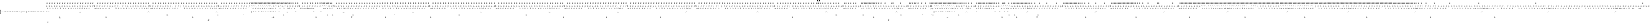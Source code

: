 digraph FST {
rankdir = LR;
size = "8.5,11";
label = "";
center = 1;
orientation = Landscape;
ranksep = "0.4";
nodesep = "0.25";
0 [label = "0", shape = circle, style = bold, fontsize = 14]
	0 -> 1 [label = "<space>:<space>", fontsize = 14];
	0 -> 1 [label = ".:.", fontsize = 14];
	0 -> 1 [label = ",:,", fontsize = 14];
	0 -> 1 [label = "a:a", fontsize = 14];
	0 -> 2 [label = "a:<eps>", fontsize = 14];
	0 -> 1 [label = "b:b", fontsize = 14];
	0 -> 29 [label = "b:<eps>", fontsize = 14];
	0 -> 1 [label = "c:c", fontsize = 14];
	0 -> 56 [label = "c:<eps>", fontsize = 14];
	0 -> 1 [label = "d:d", fontsize = 14];
	0 -> 83 [label = "d:<eps>", fontsize = 14];
	0 -> 1 [label = "e:e", fontsize = 14];
	0 -> 110 [label = "e:<eps>", fontsize = 14];
	0 -> 1 [label = "f:f", fontsize = 14];
	0 -> 137 [label = "f:<eps>", fontsize = 14];
	0 -> 1 [label = "g:g", fontsize = 14];
	0 -> 164 [label = "g:<eps>", fontsize = 14];
	0 -> 1 [label = "h:h", fontsize = 14];
	0 -> 191 [label = "h:<eps>", fontsize = 14];
	0 -> 1 [label = "i:i", fontsize = 14];
	0 -> 218 [label = "i:<eps>", fontsize = 14];
	0 -> 1 [label = "j:j", fontsize = 14];
	0 -> 3 [label = "j:<eps>", fontsize = 14];
	0 -> 1 [label = "k:k", fontsize = 14];
	0 -> 4 [label = "k:<eps>", fontsize = 14];
	0 -> 1 [label = "l:l", fontsize = 14];
	0 -> 5 [label = "l:<eps>", fontsize = 14];
	0 -> 1 [label = "m:m", fontsize = 14];
	0 -> 6 [label = "m:<eps>", fontsize = 14];
	0 -> 1 [label = "n:n", fontsize = 14];
	0 -> 7 [label = "n:<eps>", fontsize = 14];
	0 -> 1 [label = "o:o", fontsize = 14];
	0 -> 8 [label = "o:<eps>", fontsize = 14];
	0 -> 1 [label = "p:p", fontsize = 14];
	0 -> 9 [label = "p:<eps>", fontsize = 14];
	0 -> 1 [label = "q:q", fontsize = 14];
	0 -> 10 [label = "q:<eps>", fontsize = 14];
	0 -> 1 [label = "r:r", fontsize = 14];
	0 -> 11 [label = "r:<eps>", fontsize = 14];
	0 -> 1 [label = "s:s", fontsize = 14];
	0 -> 12 [label = "s:<eps>", fontsize = 14];
	0 -> 1 [label = "t:t", fontsize = 14];
	0 -> 30 [label = "t:<eps>", fontsize = 14];
	0 -> 1 [label = "u:u", fontsize = 14];
	0 -> 31 [label = "u:<eps>", fontsize = 14];
	0 -> 1 [label = "v:v", fontsize = 14];
	0 -> 32 [label = "v:<eps>", fontsize = 14];
	0 -> 1 [label = "w:w", fontsize = 14];
	0 -> 33 [label = "w:<eps>", fontsize = 14];
	0 -> 1 [label = "x:x", fontsize = 14];
	0 -> 34 [label = "x:<eps>", fontsize = 14];
	0 -> 1 [label = "y:y", fontsize = 14];
	0 -> 35 [label = "y:<eps>", fontsize = 14];
	0 -> 1 [label = "z:z", fontsize = 14];
	0 -> 36 [label = "z:<eps>", fontsize = 14];
1 [label = "1", shape = doublecircle, style = solid, fontsize = 14]
2 [label = "2", shape = circle, style = solid, fontsize = 14]
	2 -> 3 [label = "a:a", fontsize = 14];
	2 -> 4 [label = "b:b", fontsize = 14];
	2 -> 5 [label = "c:c", fontsize = 14];
	2 -> 6 [label = "d:d", fontsize = 14];
	2 -> 7 [label = "e:e", fontsize = 14];
	2 -> 8 [label = "f:f", fontsize = 14];
	2 -> 9 [label = "g:g", fontsize = 14];
	2 -> 10 [label = "h:h", fontsize = 14];
	2 -> 11 [label = "i:i", fontsize = 14];
	2 -> 12 [label = "j:j", fontsize = 14];
	2 -> 13 [label = "k:k", fontsize = 14];
	2 -> 14 [label = "l:l", fontsize = 14];
	2 -> 15 [label = "m:m", fontsize = 14];
	2 -> 16 [label = "n:n", fontsize = 14];
	2 -> 17 [label = "o:o", fontsize = 14];
	2 -> 18 [label = "p:p", fontsize = 14];
	2 -> 19 [label = "q:q", fontsize = 14];
	2 -> 20 [label = "r:r", fontsize = 14];
	2 -> 21 [label = "s:s", fontsize = 14];
	2 -> 22 [label = "t:t", fontsize = 14];
	2 -> 23 [label = "u:u", fontsize = 14];
	2 -> 24 [label = "v:v", fontsize = 14];
	2 -> 25 [label = "w:w", fontsize = 14];
	2 -> 26 [label = "x:x", fontsize = 14];
	2 -> 27 [label = "y:y", fontsize = 14];
	2 -> 28 [label = "z:z", fontsize = 14];
3 [label = "3", shape = circle, style = solid, fontsize = 14]
	3 -> 1 [label = "<eps>:a", fontsize = 14];
	3 -> 245 [label = "a:a", fontsize = 14];
	3 -> 246 [label = "b:b", fontsize = 14];
	3 -> 247 [label = "c:c", fontsize = 14];
	3 -> 248 [label = "d:d", fontsize = 14];
	3 -> 249 [label = "e:e", fontsize = 14];
	3 -> 250 [label = "f:f", fontsize = 14];
	3 -> 251 [label = "g:g", fontsize = 14];
	3 -> 252 [label = "h:h", fontsize = 14];
	3 -> 253 [label = "i:i", fontsize = 14];
	3 -> 254 [label = "j:j", fontsize = 14];
	3 -> 255 [label = "k:k", fontsize = 14];
	3 -> 256 [label = "l:l", fontsize = 14];
	3 -> 257 [label = "m:m", fontsize = 14];
	3 -> 258 [label = "n:n", fontsize = 14];
	3 -> 259 [label = "o:o", fontsize = 14];
	3 -> 260 [label = "p:p", fontsize = 14];
	3 -> 261 [label = "q:q", fontsize = 14];
	3 -> 262 [label = "r:r", fontsize = 14];
	3 -> 263 [label = "s:s", fontsize = 14];
	3 -> 264 [label = "t:t", fontsize = 14];
	3 -> 265 [label = "u:u", fontsize = 14];
	3 -> 266 [label = "v:v", fontsize = 14];
	3 -> 267 [label = "w:w", fontsize = 14];
	3 -> 268 [label = "x:x", fontsize = 14];
	3 -> 269 [label = "y:y", fontsize = 14];
	3 -> 270 [label = "z:z", fontsize = 14];
4 [label = "4", shape = circle, style = solid, fontsize = 14]
	4 -> 1 [label = "<eps>:a", fontsize = 14];
	4 -> 13 [label = "a:a", fontsize = 14];
	4 -> 14 [label = "b:b", fontsize = 14];
	4 -> 15 [label = "c:c", fontsize = 14];
	4 -> 16 [label = "d:d", fontsize = 14];
	4 -> 17 [label = "e:e", fontsize = 14];
	4 -> 18 [label = "f:f", fontsize = 14];
	4 -> 19 [label = "g:g", fontsize = 14];
	4 -> 20 [label = "h:h", fontsize = 14];
	4 -> 21 [label = "i:i", fontsize = 14];
	4 -> 22 [label = "j:j", fontsize = 14];
	4 -> 271 [label = "k:k", fontsize = 14];
	4 -> 272 [label = "l:l", fontsize = 14];
	4 -> 273 [label = "m:m", fontsize = 14];
	4 -> 274 [label = "n:n", fontsize = 14];
	4 -> 275 [label = "o:o", fontsize = 14];
	4 -> 276 [label = "p:p", fontsize = 14];
	4 -> 277 [label = "q:q", fontsize = 14];
	4 -> 278 [label = "r:r", fontsize = 14];
	4 -> 279 [label = "s:s", fontsize = 14];
	4 -> 280 [label = "t:t", fontsize = 14];
	4 -> 281 [label = "u:u", fontsize = 14];
	4 -> 282 [label = "v:v", fontsize = 14];
	4 -> 283 [label = "w:w", fontsize = 14];
	4 -> 284 [label = "x:x", fontsize = 14];
	4 -> 285 [label = "y:y", fontsize = 14];
	4 -> 286 [label = "z:z", fontsize = 14];
5 [label = "5", shape = circle, style = solid, fontsize = 14]
	5 -> 1 [label = "<eps>:a", fontsize = 14];
	5 -> 23 [label = "a:a", fontsize = 14];
	5 -> 24 [label = "b:b", fontsize = 14];
	5 -> 25 [label = "c:c", fontsize = 14];
	5 -> 26 [label = "d:d", fontsize = 14];
	5 -> 27 [label = "e:e", fontsize = 14];
	5 -> 28 [label = "f:f", fontsize = 14];
	5 -> 287 [label = "g:g", fontsize = 14];
	5 -> 288 [label = "h:h", fontsize = 14];
	5 -> 289 [label = "i:i", fontsize = 14];
	5 -> 290 [label = "j:j", fontsize = 14];
	5 -> 291 [label = "k:k", fontsize = 14];
	5 -> 292 [label = "l:l", fontsize = 14];
	5 -> 293 [label = "m:m", fontsize = 14];
	5 -> 294 [label = "n:n", fontsize = 14];
	5 -> 295 [label = "o:o", fontsize = 14];
	5 -> 296 [label = "p:p", fontsize = 14];
	5 -> 297 [label = "q:q", fontsize = 14];
	5 -> 298 [label = "r:r", fontsize = 14];
	5 -> 299 [label = "s:s", fontsize = 14];
	5 -> 300 [label = "t:t", fontsize = 14];
	5 -> 301 [label = "u:u", fontsize = 14];
	5 -> 302 [label = "v:v", fontsize = 14];
	5 -> 303 [label = "w:w", fontsize = 14];
	5 -> 304 [label = "x:x", fontsize = 14];
	5 -> 305 [label = "y:y", fontsize = 14];
	5 -> 306 [label = "z:z", fontsize = 14];
6 [label = "6", shape = circle, style = solid, fontsize = 14]
	6 -> 1 [label = "<eps>:a", fontsize = 14];
	6 -> 307 [label = "a:a", fontsize = 14];
	6 -> 308 [label = "b:b", fontsize = 14];
	6 -> 309 [label = "c:c", fontsize = 14];
	6 -> 310 [label = "d:d", fontsize = 14];
	6 -> 311 [label = "e:e", fontsize = 14];
	6 -> 312 [label = "f:f", fontsize = 14];
	6 -> 313 [label = "g:g", fontsize = 14];
	6 -> 314 [label = "h:h", fontsize = 14];
	6 -> 315 [label = "i:i", fontsize = 14];
	6 -> 316 [label = "j:j", fontsize = 14];
	6 -> 317 [label = "k:k", fontsize = 14];
	6 -> 318 [label = "l:l", fontsize = 14];
	6 -> 319 [label = "m:m", fontsize = 14];
	6 -> 320 [label = "n:n", fontsize = 14];
	6 -> 321 [label = "o:o", fontsize = 14];
	6 -> 322 [label = "p:p", fontsize = 14];
	6 -> 323 [label = "q:q", fontsize = 14];
	6 -> 324 [label = "r:r", fontsize = 14];
	6 -> 325 [label = "s:s", fontsize = 14];
	6 -> 326 [label = "t:t", fontsize = 14];
	6 -> 327 [label = "u:u", fontsize = 14];
	6 -> 328 [label = "v:v", fontsize = 14];
	6 -> 329 [label = "w:w", fontsize = 14];
	6 -> 330 [label = "x:x", fontsize = 14];
	6 -> 331 [label = "y:y", fontsize = 14];
	6 -> 332 [label = "z:z", fontsize = 14];
7 [label = "7", shape = circle, style = solid, fontsize = 14]
	7 -> 1 [label = "<eps>:a", fontsize = 14];
	7 -> 333 [label = "a:a", fontsize = 14];
	7 -> 334 [label = "b:b", fontsize = 14];
	7 -> 335 [label = "c:c", fontsize = 14];
	7 -> 336 [label = "d:d", fontsize = 14];
	7 -> 337 [label = "e:e", fontsize = 14];
	7 -> 338 [label = "f:f", fontsize = 14];
	7 -> 339 [label = "g:g", fontsize = 14];
	7 -> 340 [label = "h:h", fontsize = 14];
	7 -> 341 [label = "i:i", fontsize = 14];
	7 -> 342 [label = "j:j", fontsize = 14];
	7 -> 343 [label = "k:k", fontsize = 14];
	7 -> 344 [label = "l:l", fontsize = 14];
	7 -> 345 [label = "m:m", fontsize = 14];
	7 -> 346 [label = "n:n", fontsize = 14];
	7 -> 347 [label = "o:o", fontsize = 14];
	7 -> 348 [label = "p:p", fontsize = 14];
	7 -> 349 [label = "q:q", fontsize = 14];
	7 -> 350 [label = "r:r", fontsize = 14];
	7 -> 351 [label = "s:s", fontsize = 14];
	7 -> 352 [label = "t:t", fontsize = 14];
	7 -> 353 [label = "u:u", fontsize = 14];
	7 -> 354 [label = "v:v", fontsize = 14];
	7 -> 355 [label = "w:w", fontsize = 14];
	7 -> 356 [label = "x:x", fontsize = 14];
	7 -> 357 [label = "y:y", fontsize = 14];
	7 -> 358 [label = "z:z", fontsize = 14];
8 [label = "8", shape = circle, style = solid, fontsize = 14]
	8 -> 1 [label = "<eps>:a", fontsize = 14];
	8 -> 359 [label = "a:a", fontsize = 14];
	8 -> 360 [label = "b:b", fontsize = 14];
	8 -> 361 [label = "c:c", fontsize = 14];
	8 -> 362 [label = "d:d", fontsize = 14];
	8 -> 363 [label = "e:e", fontsize = 14];
	8 -> 364 [label = "f:f", fontsize = 14];
	8 -> 365 [label = "g:g", fontsize = 14];
	8 -> 366 [label = "h:h", fontsize = 14];
	8 -> 367 [label = "i:i", fontsize = 14];
	8 -> 368 [label = "j:j", fontsize = 14];
	8 -> 369 [label = "k:k", fontsize = 14];
	8 -> 370 [label = "l:l", fontsize = 14];
	8 -> 371 [label = "m:m", fontsize = 14];
	8 -> 372 [label = "n:n", fontsize = 14];
	8 -> 373 [label = "o:o", fontsize = 14];
	8 -> 374 [label = "p:p", fontsize = 14];
	8 -> 375 [label = "q:q", fontsize = 14];
	8 -> 376 [label = "r:r", fontsize = 14];
	8 -> 377 [label = "s:s", fontsize = 14];
	8 -> 378 [label = "t:t", fontsize = 14];
	8 -> 379 [label = "u:u", fontsize = 14];
	8 -> 380 [label = "v:v", fontsize = 14];
	8 -> 381 [label = "w:w", fontsize = 14];
	8 -> 382 [label = "x:x", fontsize = 14];
	8 -> 383 [label = "y:y", fontsize = 14];
	8 -> 384 [label = "z:z", fontsize = 14];
9 [label = "9", shape = circle, style = solid, fontsize = 14]
	9 -> 1 [label = "<eps>:a", fontsize = 14];
	9 -> 385 [label = "a:a", fontsize = 14];
	9 -> 386 [label = "b:b", fontsize = 14];
	9 -> 387 [label = "c:c", fontsize = 14];
	9 -> 388 [label = "d:d", fontsize = 14];
	9 -> 389 [label = "e:e", fontsize = 14];
	9 -> 390 [label = "f:f", fontsize = 14];
	9 -> 391 [label = "g:g", fontsize = 14];
	9 -> 392 [label = "h:h", fontsize = 14];
	9 -> 393 [label = "i:i", fontsize = 14];
	9 -> 394 [label = "j:j", fontsize = 14];
	9 -> 395 [label = "k:k", fontsize = 14];
	9 -> 396 [label = "l:l", fontsize = 14];
	9 -> 397 [label = "m:m", fontsize = 14];
	9 -> 398 [label = "n:n", fontsize = 14];
	9 -> 399 [label = "o:o", fontsize = 14];
	9 -> 400 [label = "p:p", fontsize = 14];
	9 -> 401 [label = "q:q", fontsize = 14];
	9 -> 402 [label = "r:r", fontsize = 14];
	9 -> 403 [label = "s:s", fontsize = 14];
	9 -> 404 [label = "t:t", fontsize = 14];
	9 -> 405 [label = "u:u", fontsize = 14];
	9 -> 406 [label = "v:v", fontsize = 14];
	9 -> 407 [label = "w:w", fontsize = 14];
	9 -> 408 [label = "x:x", fontsize = 14];
	9 -> 409 [label = "y:y", fontsize = 14];
	9 -> 410 [label = "z:z", fontsize = 14];
10 [label = "10", shape = circle, style = solid, fontsize = 14]
	10 -> 1 [label = "<eps>:a", fontsize = 14];
	10 -> 411 [label = "a:a", fontsize = 14];
	10 -> 412 [label = "b:b", fontsize = 14];
	10 -> 413 [label = "c:c", fontsize = 14];
	10 -> 414 [label = "d:d", fontsize = 14];
	10 -> 415 [label = "e:e", fontsize = 14];
	10 -> 416 [label = "f:f", fontsize = 14];
	10 -> 417 [label = "g:g", fontsize = 14];
	10 -> 418 [label = "h:h", fontsize = 14];
	10 -> 419 [label = "i:i", fontsize = 14];
	10 -> 420 [label = "j:j", fontsize = 14];
	10 -> 421 [label = "k:k", fontsize = 14];
	10 -> 422 [label = "l:l", fontsize = 14];
	10 -> 423 [label = "m:m", fontsize = 14];
	10 -> 424 [label = "n:n", fontsize = 14];
	10 -> 425 [label = "o:o", fontsize = 14];
	10 -> 426 [label = "p:p", fontsize = 14];
	10 -> 427 [label = "q:q", fontsize = 14];
	10 -> 428 [label = "r:r", fontsize = 14];
	10 -> 429 [label = "s:s", fontsize = 14];
	10 -> 430 [label = "t:t", fontsize = 14];
	10 -> 431 [label = "u:u", fontsize = 14];
	10 -> 432 [label = "v:v", fontsize = 14];
	10 -> 433 [label = "w:w", fontsize = 14];
	10 -> 434 [label = "x:x", fontsize = 14];
	10 -> 435 [label = "y:y", fontsize = 14];
	10 -> 436 [label = "z:z", fontsize = 14];
11 [label = "11", shape = circle, style = solid, fontsize = 14]
	11 -> 1 [label = "<eps>:a", fontsize = 14];
	11 -> 437 [label = "a:a", fontsize = 14];
	11 -> 438 [label = "b:b", fontsize = 14];
	11 -> 439 [label = "c:c", fontsize = 14];
	11 -> 440 [label = "d:d", fontsize = 14];
	11 -> 441 [label = "e:e", fontsize = 14];
	11 -> 442 [label = "f:f", fontsize = 14];
	11 -> 443 [label = "g:g", fontsize = 14];
	11 -> 444 [label = "h:h", fontsize = 14];
	11 -> 445 [label = "i:i", fontsize = 14];
	11 -> 446 [label = "j:j", fontsize = 14];
	11 -> 447 [label = "k:k", fontsize = 14];
	11 -> 448 [label = "l:l", fontsize = 14];
	11 -> 449 [label = "m:m", fontsize = 14];
	11 -> 450 [label = "n:n", fontsize = 14];
	11 -> 451 [label = "o:o", fontsize = 14];
	11 -> 452 [label = "p:p", fontsize = 14];
	11 -> 453 [label = "q:q", fontsize = 14];
	11 -> 454 [label = "r:r", fontsize = 14];
	11 -> 455 [label = "s:s", fontsize = 14];
	11 -> 456 [label = "t:t", fontsize = 14];
	11 -> 457 [label = "u:u", fontsize = 14];
	11 -> 458 [label = "v:v", fontsize = 14];
	11 -> 459 [label = "w:w", fontsize = 14];
	11 -> 460 [label = "x:x", fontsize = 14];
	11 -> 461 [label = "y:y", fontsize = 14];
	11 -> 462 [label = "z:z", fontsize = 14];
12 [label = "12", shape = circle, style = solid, fontsize = 14]
	12 -> 1 [label = "<eps>:a", fontsize = 14];
	12 -> 463 [label = "a:a", fontsize = 14];
	12 -> 464 [label = "b:b", fontsize = 14];
	12 -> 465 [label = "c:c", fontsize = 14];
	12 -> 466 [label = "d:d", fontsize = 14];
	12 -> 467 [label = "e:e", fontsize = 14];
	12 -> 468 [label = "f:f", fontsize = 14];
	12 -> 469 [label = "g:g", fontsize = 14];
	12 -> 470 [label = "h:h", fontsize = 14];
	12 -> 471 [label = "i:i", fontsize = 14];
	12 -> 472 [label = "j:j", fontsize = 14];
	12 -> 473 [label = "k:k", fontsize = 14];
	12 -> 474 [label = "l:l", fontsize = 14];
	12 -> 475 [label = "m:m", fontsize = 14];
	12 -> 476 [label = "n:n", fontsize = 14];
	12 -> 477 [label = "o:o", fontsize = 14];
	12 -> 478 [label = "p:p", fontsize = 14];
	12 -> 479 [label = "q:q", fontsize = 14];
	12 -> 480 [label = "r:r", fontsize = 14];
	12 -> 481 [label = "s:s", fontsize = 14];
	12 -> 482 [label = "t:t", fontsize = 14];
	12 -> 483 [label = "u:u", fontsize = 14];
	12 -> 484 [label = "v:v", fontsize = 14];
	12 -> 485 [label = "w:w", fontsize = 14];
	12 -> 486 [label = "x:x", fontsize = 14];
	12 -> 487 [label = "y:y", fontsize = 14];
	12 -> 488 [label = "z:z", fontsize = 14];
13 [label = "13", shape = circle, style = solid, fontsize = 14]
	13 -> 1 [label = "<eps>:a", fontsize = 14];
	13 -> 1 [label = "<eps>:k", fontsize = 14];
14 [label = "14", shape = circle, style = solid, fontsize = 14]
	14 -> 1 [label = "<eps>:a", fontsize = 14];
	14 -> 1 [label = "<eps>:k", fontsize = 14];
15 [label = "15", shape = circle, style = solid, fontsize = 14]
	15 -> 1 [label = "<eps>:a", fontsize = 14];
	15 -> 1 [label = "<eps>:k", fontsize = 14];
16 [label = "16", shape = circle, style = solid, fontsize = 14]
	16 -> 1 [label = "<eps>:a", fontsize = 14];
	16 -> 1 [label = "<eps>:k", fontsize = 14];
17 [label = "17", shape = circle, style = solid, fontsize = 14]
	17 -> 1 [label = "<eps>:a", fontsize = 14];
	17 -> 1 [label = "<eps>:k", fontsize = 14];
18 [label = "18", shape = circle, style = solid, fontsize = 14]
	18 -> 1 [label = "<eps>:a", fontsize = 14];
	18 -> 1 [label = "<eps>:k", fontsize = 14];
19 [label = "19", shape = circle, style = solid, fontsize = 14]
	19 -> 1 [label = "<eps>:a", fontsize = 14];
	19 -> 1 [label = "<eps>:k", fontsize = 14];
20 [label = "20", shape = circle, style = solid, fontsize = 14]
	20 -> 1 [label = "<eps>:a", fontsize = 14];
	20 -> 1 [label = "<eps>:k", fontsize = 14];
21 [label = "21", shape = circle, style = solid, fontsize = 14]
	21 -> 1 [label = "<eps>:a", fontsize = 14];
	21 -> 1 [label = "<eps>:k", fontsize = 14];
22 [label = "22", shape = circle, style = solid, fontsize = 14]
	22 -> 1 [label = "<eps>:a", fontsize = 14];
	22 -> 1 [label = "<eps>:k", fontsize = 14];
23 [label = "23", shape = circle, style = solid, fontsize = 14]
	23 -> 1 [label = "<eps>:a", fontsize = 14];
	23 -> 1 [label = "<eps>:l", fontsize = 14];
24 [label = "24", shape = circle, style = solid, fontsize = 14]
	24 -> 1 [label = "<eps>:a", fontsize = 14];
	24 -> 1 [label = "<eps>:l", fontsize = 14];
25 [label = "25", shape = circle, style = solid, fontsize = 14]
	25 -> 1 [label = "<eps>:a", fontsize = 14];
	25 -> 1 [label = "<eps>:l", fontsize = 14];
26 [label = "26", shape = circle, style = solid, fontsize = 14]
	26 -> 1 [label = "<eps>:a", fontsize = 14];
	26 -> 1 [label = "<eps>:l", fontsize = 14];
27 [label = "27", shape = circle, style = solid, fontsize = 14]
	27 -> 1 [label = "<eps>:a", fontsize = 14];
	27 -> 1 [label = "<eps>:l", fontsize = 14];
28 [label = "28", shape = circle, style = solid, fontsize = 14]
	28 -> 1 [label = "<eps>:a", fontsize = 14];
	28 -> 1 [label = "<eps>:l", fontsize = 14];
29 [label = "29", shape = circle, style = solid, fontsize = 14]
	29 -> 30 [label = "a:a", fontsize = 14];
	29 -> 31 [label = "b:b", fontsize = 14];
	29 -> 32 [label = "c:c", fontsize = 14];
	29 -> 33 [label = "d:d", fontsize = 14];
	29 -> 34 [label = "e:e", fontsize = 14];
	29 -> 35 [label = "f:f", fontsize = 14];
	29 -> 36 [label = "g:g", fontsize = 14];
	29 -> 37 [label = "h:h", fontsize = 14];
	29 -> 38 [label = "i:i", fontsize = 14];
	29 -> 39 [label = "j:j", fontsize = 14];
	29 -> 40 [label = "k:k", fontsize = 14];
	29 -> 41 [label = "l:l", fontsize = 14];
	29 -> 42 [label = "m:m", fontsize = 14];
	29 -> 43 [label = "n:n", fontsize = 14];
	29 -> 44 [label = "o:o", fontsize = 14];
	29 -> 45 [label = "p:p", fontsize = 14];
	29 -> 46 [label = "q:q", fontsize = 14];
	29 -> 47 [label = "r:r", fontsize = 14];
	29 -> 48 [label = "s:s", fontsize = 14];
	29 -> 49 [label = "t:t", fontsize = 14];
	29 -> 50 [label = "u:u", fontsize = 14];
	29 -> 51 [label = "v:v", fontsize = 14];
	29 -> 52 [label = "w:w", fontsize = 14];
	29 -> 53 [label = "x:x", fontsize = 14];
	29 -> 54 [label = "y:y", fontsize = 14];
	29 -> 55 [label = "z:z", fontsize = 14];
30 [label = "30", shape = circle, style = solid, fontsize = 14]
	30 -> 1 [label = "<eps>:b", fontsize = 14];
	30 -> 489 [label = "a:a", fontsize = 14];
	30 -> 490 [label = "b:b", fontsize = 14];
	30 -> 491 [label = "c:c", fontsize = 14];
	30 -> 492 [label = "d:d", fontsize = 14];
	30 -> 493 [label = "e:e", fontsize = 14];
	30 -> 494 [label = "f:f", fontsize = 14];
	30 -> 495 [label = "g:g", fontsize = 14];
	30 -> 496 [label = "h:h", fontsize = 14];
	30 -> 497 [label = "i:i", fontsize = 14];
	30 -> 498 [label = "j:j", fontsize = 14];
	30 -> 499 [label = "k:k", fontsize = 14];
	30 -> 500 [label = "l:l", fontsize = 14];
	30 -> 501 [label = "m:m", fontsize = 14];
	30 -> 502 [label = "n:n", fontsize = 14];
	30 -> 503 [label = "o:o", fontsize = 14];
	30 -> 504 [label = "p:p", fontsize = 14];
	30 -> 505 [label = "q:q", fontsize = 14];
	30 -> 506 [label = "r:r", fontsize = 14];
	30 -> 507 [label = "s:s", fontsize = 14];
	30 -> 508 [label = "t:t", fontsize = 14];
	30 -> 509 [label = "u:u", fontsize = 14];
	30 -> 510 [label = "v:v", fontsize = 14];
	30 -> 511 [label = "w:w", fontsize = 14];
	30 -> 512 [label = "x:x", fontsize = 14];
	30 -> 513 [label = "y:y", fontsize = 14];
	30 -> 514 [label = "z:z", fontsize = 14];
31 [label = "31", shape = circle, style = solid, fontsize = 14]
	31 -> 1 [label = "<eps>:b", fontsize = 14];
	31 -> 40 [label = "a:a", fontsize = 14];
	31 -> 41 [label = "b:b", fontsize = 14];
	31 -> 42 [label = "c:c", fontsize = 14];
	31 -> 43 [label = "d:d", fontsize = 14];
	31 -> 44 [label = "e:e", fontsize = 14];
	31 -> 45 [label = "f:f", fontsize = 14];
	31 -> 46 [label = "g:g", fontsize = 14];
	31 -> 47 [label = "h:h", fontsize = 14];
	31 -> 48 [label = "i:i", fontsize = 14];
	31 -> 49 [label = "j:j", fontsize = 14];
	31 -> 515 [label = "k:k", fontsize = 14];
	31 -> 516 [label = "l:l", fontsize = 14];
	31 -> 517 [label = "m:m", fontsize = 14];
	31 -> 518 [label = "n:n", fontsize = 14];
	31 -> 519 [label = "o:o", fontsize = 14];
	31 -> 520 [label = "p:p", fontsize = 14];
	31 -> 521 [label = "q:q", fontsize = 14];
	31 -> 522 [label = "r:r", fontsize = 14];
	31 -> 523 [label = "s:s", fontsize = 14];
	31 -> 524 [label = "t:t", fontsize = 14];
	31 -> 525 [label = "u:u", fontsize = 14];
	31 -> 526 [label = "v:v", fontsize = 14];
	31 -> 527 [label = "w:w", fontsize = 14];
	31 -> 528 [label = "x:x", fontsize = 14];
	31 -> 529 [label = "y:y", fontsize = 14];
	31 -> 530 [label = "z:z", fontsize = 14];
32 [label = "32", shape = circle, style = solid, fontsize = 14]
	32 -> 1 [label = "<eps>:b", fontsize = 14];
	32 -> 50 [label = "a:a", fontsize = 14];
	32 -> 51 [label = "b:b", fontsize = 14];
	32 -> 52 [label = "c:c", fontsize = 14];
	32 -> 53 [label = "d:d", fontsize = 14];
	32 -> 54 [label = "e:e", fontsize = 14];
	32 -> 55 [label = "f:f", fontsize = 14];
	32 -> 531 [label = "g:g", fontsize = 14];
	32 -> 532 [label = "h:h", fontsize = 14];
	32 -> 533 [label = "i:i", fontsize = 14];
	32 -> 534 [label = "j:j", fontsize = 14];
	32 -> 535 [label = "k:k", fontsize = 14];
	32 -> 536 [label = "l:l", fontsize = 14];
	32 -> 537 [label = "m:m", fontsize = 14];
	32 -> 538 [label = "n:n", fontsize = 14];
	32 -> 539 [label = "o:o", fontsize = 14];
	32 -> 540 [label = "p:p", fontsize = 14];
	32 -> 541 [label = "q:q", fontsize = 14];
	32 -> 542 [label = "r:r", fontsize = 14];
	32 -> 543 [label = "s:s", fontsize = 14];
	32 -> 544 [label = "t:t", fontsize = 14];
	32 -> 545 [label = "u:u", fontsize = 14];
	32 -> 546 [label = "v:v", fontsize = 14];
	32 -> 547 [label = "w:w", fontsize = 14];
	32 -> 548 [label = "x:x", fontsize = 14];
	32 -> 549 [label = "y:y", fontsize = 14];
	32 -> 550 [label = "z:z", fontsize = 14];
33 [label = "33", shape = circle, style = solid, fontsize = 14]
	33 -> 1 [label = "<eps>:b", fontsize = 14];
	33 -> 551 [label = "a:a", fontsize = 14];
	33 -> 552 [label = "b:b", fontsize = 14];
	33 -> 553 [label = "c:c", fontsize = 14];
	33 -> 554 [label = "d:d", fontsize = 14];
	33 -> 555 [label = "e:e", fontsize = 14];
	33 -> 556 [label = "f:f", fontsize = 14];
	33 -> 557 [label = "g:g", fontsize = 14];
	33 -> 558 [label = "h:h", fontsize = 14];
	33 -> 559 [label = "i:i", fontsize = 14];
	33 -> 560 [label = "j:j", fontsize = 14];
	33 -> 561 [label = "k:k", fontsize = 14];
	33 -> 562 [label = "l:l", fontsize = 14];
	33 -> 563 [label = "m:m", fontsize = 14];
	33 -> 564 [label = "n:n", fontsize = 14];
	33 -> 565 [label = "o:o", fontsize = 14];
	33 -> 566 [label = "p:p", fontsize = 14];
	33 -> 567 [label = "q:q", fontsize = 14];
	33 -> 568 [label = "r:r", fontsize = 14];
	33 -> 569 [label = "s:s", fontsize = 14];
	33 -> 570 [label = "t:t", fontsize = 14];
	33 -> 571 [label = "u:u", fontsize = 14];
	33 -> 572 [label = "v:v", fontsize = 14];
	33 -> 573 [label = "w:w", fontsize = 14];
	33 -> 574 [label = "x:x", fontsize = 14];
	33 -> 575 [label = "y:y", fontsize = 14];
	33 -> 576 [label = "z:z", fontsize = 14];
34 [label = "34", shape = circle, style = solid, fontsize = 14]
	34 -> 1 [label = "<eps>:b", fontsize = 14];
	34 -> 577 [label = "a:a", fontsize = 14];
	34 -> 578 [label = "b:b", fontsize = 14];
	34 -> 579 [label = "c:c", fontsize = 14];
	34 -> 580 [label = "d:d", fontsize = 14];
	34 -> 581 [label = "e:e", fontsize = 14];
	34 -> 582 [label = "f:f", fontsize = 14];
	34 -> 583 [label = "g:g", fontsize = 14];
	34 -> 584 [label = "h:h", fontsize = 14];
	34 -> 585 [label = "i:i", fontsize = 14];
	34 -> 586 [label = "j:j", fontsize = 14];
	34 -> 587 [label = "k:k", fontsize = 14];
	34 -> 588 [label = "l:l", fontsize = 14];
	34 -> 589 [label = "m:m", fontsize = 14];
	34 -> 590 [label = "n:n", fontsize = 14];
	34 -> 591 [label = "o:o", fontsize = 14];
	34 -> 592 [label = "p:p", fontsize = 14];
	34 -> 593 [label = "q:q", fontsize = 14];
	34 -> 594 [label = "r:r", fontsize = 14];
	34 -> 595 [label = "s:s", fontsize = 14];
	34 -> 596 [label = "t:t", fontsize = 14];
	34 -> 597 [label = "u:u", fontsize = 14];
	34 -> 598 [label = "v:v", fontsize = 14];
	34 -> 599 [label = "w:w", fontsize = 14];
	34 -> 600 [label = "x:x", fontsize = 14];
	34 -> 601 [label = "y:y", fontsize = 14];
	34 -> 602 [label = "z:z", fontsize = 14];
35 [label = "35", shape = circle, style = solid, fontsize = 14]
	35 -> 1 [label = "<eps>:b", fontsize = 14];
	35 -> 603 [label = "a:a", fontsize = 14];
	35 -> 604 [label = "b:b", fontsize = 14];
	35 -> 605 [label = "c:c", fontsize = 14];
	35 -> 606 [label = "d:d", fontsize = 14];
	35 -> 607 [label = "e:e", fontsize = 14];
	35 -> 608 [label = "f:f", fontsize = 14];
	35 -> 609 [label = "g:g", fontsize = 14];
	35 -> 610 [label = "h:h", fontsize = 14];
	35 -> 611 [label = "i:i", fontsize = 14];
	35 -> 612 [label = "j:j", fontsize = 14];
	35 -> 613 [label = "k:k", fontsize = 14];
	35 -> 614 [label = "l:l", fontsize = 14];
	35 -> 615 [label = "m:m", fontsize = 14];
	35 -> 616 [label = "n:n", fontsize = 14];
	35 -> 617 [label = "o:o", fontsize = 14];
	35 -> 618 [label = "p:p", fontsize = 14];
	35 -> 619 [label = "q:q", fontsize = 14];
	35 -> 620 [label = "r:r", fontsize = 14];
	35 -> 621 [label = "s:s", fontsize = 14];
	35 -> 622 [label = "t:t", fontsize = 14];
	35 -> 623 [label = "u:u", fontsize = 14];
	35 -> 624 [label = "v:v", fontsize = 14];
	35 -> 625 [label = "w:w", fontsize = 14];
	35 -> 626 [label = "x:x", fontsize = 14];
	35 -> 627 [label = "y:y", fontsize = 14];
	35 -> 628 [label = "z:z", fontsize = 14];
36 [label = "36", shape = circle, style = solid, fontsize = 14]
	36 -> 1 [label = "<eps>:b", fontsize = 14];
	36 -> 629 [label = "a:a", fontsize = 14];
	36 -> 630 [label = "b:b", fontsize = 14];
	36 -> 631 [label = "c:c", fontsize = 14];
	36 -> 632 [label = "d:d", fontsize = 14];
	36 -> 633 [label = "e:e", fontsize = 14];
	36 -> 634 [label = "f:f", fontsize = 14];
	36 -> 635 [label = "g:g", fontsize = 14];
	36 -> 636 [label = "h:h", fontsize = 14];
	36 -> 637 [label = "i:i", fontsize = 14];
	36 -> 638 [label = "j:j", fontsize = 14];
	36 -> 639 [label = "k:k", fontsize = 14];
	36 -> 640 [label = "l:l", fontsize = 14];
	36 -> 641 [label = "m:m", fontsize = 14];
	36 -> 642 [label = "n:n", fontsize = 14];
	36 -> 643 [label = "o:o", fontsize = 14];
	36 -> 644 [label = "p:p", fontsize = 14];
	36 -> 645 [label = "q:q", fontsize = 14];
	36 -> 646 [label = "r:r", fontsize = 14];
	36 -> 647 [label = "s:s", fontsize = 14];
	36 -> 648 [label = "t:t", fontsize = 14];
	36 -> 649 [label = "u:u", fontsize = 14];
	36 -> 650 [label = "v:v", fontsize = 14];
	36 -> 651 [label = "w:w", fontsize = 14];
	36 -> 652 [label = "x:x", fontsize = 14];
	36 -> 653 [label = "y:y", fontsize = 14];
	36 -> 654 [label = "z:z", fontsize = 14];
37 [label = "37", shape = circle, style = solid, fontsize = 14]
	37 -> 1 [label = "<eps>:b", fontsize = 14];
38 [label = "38", shape = circle, style = solid, fontsize = 14]
	38 -> 1 [label = "<eps>:b", fontsize = 14];
39 [label = "39", shape = circle, style = solid, fontsize = 14]
	39 -> 1 [label = "<eps>:b", fontsize = 14];
40 [label = "40", shape = circle, style = solid, fontsize = 14]
	40 -> 1 [label = "<eps>:b", fontsize = 14];
	40 -> 1 [label = "<eps>:u", fontsize = 14];
41 [label = "41", shape = circle, style = solid, fontsize = 14]
	41 -> 1 [label = "<eps>:b", fontsize = 14];
	41 -> 1 [label = "<eps>:u", fontsize = 14];
42 [label = "42", shape = circle, style = solid, fontsize = 14]
	42 -> 1 [label = "<eps>:b", fontsize = 14];
	42 -> 1 [label = "<eps>:u", fontsize = 14];
43 [label = "43", shape = circle, style = solid, fontsize = 14]
	43 -> 1 [label = "<eps>:b", fontsize = 14];
	43 -> 1 [label = "<eps>:u", fontsize = 14];
44 [label = "44", shape = circle, style = solid, fontsize = 14]
	44 -> 1 [label = "<eps>:b", fontsize = 14];
	44 -> 1 [label = "<eps>:u", fontsize = 14];
45 [label = "45", shape = circle, style = solid, fontsize = 14]
	45 -> 1 [label = "<eps>:b", fontsize = 14];
	45 -> 1 [label = "<eps>:u", fontsize = 14];
46 [label = "46", shape = circle, style = solid, fontsize = 14]
	46 -> 1 [label = "<eps>:b", fontsize = 14];
	46 -> 1 [label = "<eps>:u", fontsize = 14];
47 [label = "47", shape = circle, style = solid, fontsize = 14]
	47 -> 1 [label = "<eps>:b", fontsize = 14];
	47 -> 1 [label = "<eps>:u", fontsize = 14];
48 [label = "48", shape = circle, style = solid, fontsize = 14]
	48 -> 1 [label = "<eps>:b", fontsize = 14];
	48 -> 1 [label = "<eps>:u", fontsize = 14];
49 [label = "49", shape = circle, style = solid, fontsize = 14]
	49 -> 1 [label = "<eps>:b", fontsize = 14];
	49 -> 1 [label = "<eps>:u", fontsize = 14];
50 [label = "50", shape = circle, style = solid, fontsize = 14]
	50 -> 1 [label = "<eps>:b", fontsize = 14];
	50 -> 1 [label = "<eps>:v", fontsize = 14];
51 [label = "51", shape = circle, style = solid, fontsize = 14]
	51 -> 1 [label = "<eps>:b", fontsize = 14];
	51 -> 1 [label = "<eps>:v", fontsize = 14];
52 [label = "52", shape = circle, style = solid, fontsize = 14]
	52 -> 1 [label = "<eps>:b", fontsize = 14];
	52 -> 1 [label = "<eps>:v", fontsize = 14];
53 [label = "53", shape = circle, style = solid, fontsize = 14]
	53 -> 1 [label = "<eps>:b", fontsize = 14];
	53 -> 1 [label = "<eps>:v", fontsize = 14];
54 [label = "54", shape = circle, style = solid, fontsize = 14]
	54 -> 1 [label = "<eps>:b", fontsize = 14];
	54 -> 1 [label = "<eps>:v", fontsize = 14];
55 [label = "55", shape = circle, style = solid, fontsize = 14]
	55 -> 1 [label = "<eps>:b", fontsize = 14];
	55 -> 1 [label = "<eps>:v", fontsize = 14];
56 [label = "56", shape = circle, style = solid, fontsize = 14]
	56 -> 57 [label = "a:a", fontsize = 14];
	56 -> 58 [label = "b:b", fontsize = 14];
	56 -> 59 [label = "c:c", fontsize = 14];
	56 -> 60 [label = "d:d", fontsize = 14];
	56 -> 61 [label = "e:e", fontsize = 14];
	56 -> 62 [label = "f:f", fontsize = 14];
	56 -> 63 [label = "g:g", fontsize = 14];
	56 -> 64 [label = "h:h", fontsize = 14];
	56 -> 65 [label = "i:i", fontsize = 14];
	56 -> 66 [label = "j:j", fontsize = 14];
	56 -> 67 [label = "k:k", fontsize = 14];
	56 -> 68 [label = "l:l", fontsize = 14];
	56 -> 69 [label = "m:m", fontsize = 14];
	56 -> 70 [label = "n:n", fontsize = 14];
	56 -> 71 [label = "o:o", fontsize = 14];
	56 -> 72 [label = "p:p", fontsize = 14];
	56 -> 73 [label = "q:q", fontsize = 14];
	56 -> 74 [label = "r:r", fontsize = 14];
	56 -> 75 [label = "s:s", fontsize = 14];
	56 -> 76 [label = "t:t", fontsize = 14];
	56 -> 77 [label = "u:u", fontsize = 14];
	56 -> 78 [label = "v:v", fontsize = 14];
	56 -> 79 [label = "w:w", fontsize = 14];
	56 -> 80 [label = "x:x", fontsize = 14];
	56 -> 81 [label = "y:y", fontsize = 14];
	56 -> 82 [label = "z:z", fontsize = 14];
57 [label = "57", shape = circle, style = solid, fontsize = 14]
	57 -> 1 [label = "<eps>:c", fontsize = 14];
58 [label = "58", shape = circle, style = solid, fontsize = 14]
	58 -> 1 [label = "<eps>:c", fontsize = 14];
59 [label = "59", shape = circle, style = solid, fontsize = 14]
	59 -> 1 [label = "<eps>:c", fontsize = 14];
60 [label = "60", shape = circle, style = solid, fontsize = 14]
	60 -> 1 [label = "<eps>:c", fontsize = 14];
61 [label = "61", shape = circle, style = solid, fontsize = 14]
	61 -> 1 [label = "<eps>:c", fontsize = 14];
62 [label = "62", shape = circle, style = solid, fontsize = 14]
	62 -> 1 [label = "<eps>:c", fontsize = 14];
63 [label = "63", shape = circle, style = solid, fontsize = 14]
	63 -> 1 [label = "<eps>:c", fontsize = 14];
64 [label = "64", shape = circle, style = solid, fontsize = 14]
	64 -> 1 [label = "<eps>:c", fontsize = 14];
65 [label = "65", shape = circle, style = solid, fontsize = 14]
	65 -> 1 [label = "<eps>:c", fontsize = 14];
66 [label = "66", shape = circle, style = solid, fontsize = 14]
	66 -> 1 [label = "<eps>:c", fontsize = 14];
67 [label = "67", shape = circle, style = solid, fontsize = 14]
	67 -> 1 [label = "<eps>:c", fontsize = 14];
68 [label = "68", shape = circle, style = solid, fontsize = 14]
	68 -> 1 [label = "<eps>:c", fontsize = 14];
69 [label = "69", shape = circle, style = solid, fontsize = 14]
	69 -> 1 [label = "<eps>:c", fontsize = 14];
70 [label = "70", shape = circle, style = solid, fontsize = 14]
	70 -> 1 [label = "<eps>:c", fontsize = 14];
71 [label = "71", shape = circle, style = solid, fontsize = 14]
	71 -> 1 [label = "<eps>:c", fontsize = 14];
72 [label = "72", shape = circle, style = solid, fontsize = 14]
	72 -> 1 [label = "<eps>:c", fontsize = 14];
73 [label = "73", shape = circle, style = solid, fontsize = 14]
	73 -> 1 [label = "<eps>:c", fontsize = 14];
74 [label = "74", shape = circle, style = solid, fontsize = 14]
	74 -> 1 [label = "<eps>:c", fontsize = 14];
75 [label = "75", shape = circle, style = solid, fontsize = 14]
	75 -> 1 [label = "<eps>:c", fontsize = 14];
76 [label = "76", shape = circle, style = solid, fontsize = 14]
	76 -> 1 [label = "<eps>:c", fontsize = 14];
77 [label = "77", shape = circle, style = solid, fontsize = 14]
	77 -> 1 [label = "<eps>:c", fontsize = 14];
78 [label = "78", shape = circle, style = solid, fontsize = 14]
	78 -> 1 [label = "<eps>:c", fontsize = 14];
79 [label = "79", shape = circle, style = solid, fontsize = 14]
	79 -> 1 [label = "<eps>:c", fontsize = 14];
80 [label = "80", shape = circle, style = solid, fontsize = 14]
	80 -> 1 [label = "<eps>:c", fontsize = 14];
81 [label = "81", shape = circle, style = solid, fontsize = 14]
	81 -> 1 [label = "<eps>:c", fontsize = 14];
82 [label = "82", shape = circle, style = solid, fontsize = 14]
	82 -> 1 [label = "<eps>:c", fontsize = 14];
83 [label = "83", shape = circle, style = solid, fontsize = 14]
	83 -> 84 [label = "a:a", fontsize = 14];
	83 -> 85 [label = "b:b", fontsize = 14];
	83 -> 86 [label = "c:c", fontsize = 14];
	83 -> 87 [label = "d:d", fontsize = 14];
	83 -> 88 [label = "e:e", fontsize = 14];
	83 -> 89 [label = "f:f", fontsize = 14];
	83 -> 90 [label = "g:g", fontsize = 14];
	83 -> 91 [label = "h:h", fontsize = 14];
	83 -> 92 [label = "i:i", fontsize = 14];
	83 -> 93 [label = "j:j", fontsize = 14];
	83 -> 94 [label = "k:k", fontsize = 14];
	83 -> 95 [label = "l:l", fontsize = 14];
	83 -> 96 [label = "m:m", fontsize = 14];
	83 -> 97 [label = "n:n", fontsize = 14];
	83 -> 98 [label = "o:o", fontsize = 14];
	83 -> 99 [label = "p:p", fontsize = 14];
	83 -> 100 [label = "q:q", fontsize = 14];
	83 -> 101 [label = "r:r", fontsize = 14];
	83 -> 102 [label = "s:s", fontsize = 14];
	83 -> 103 [label = "t:t", fontsize = 14];
	83 -> 104 [label = "u:u", fontsize = 14];
	83 -> 105 [label = "v:v", fontsize = 14];
	83 -> 106 [label = "w:w", fontsize = 14];
	83 -> 107 [label = "x:x", fontsize = 14];
	83 -> 108 [label = "y:y", fontsize = 14];
	83 -> 109 [label = "z:z", fontsize = 14];
84 [label = "84", shape = circle, style = solid, fontsize = 14]
	84 -> 1 [label = "<eps>:d", fontsize = 14];
85 [label = "85", shape = circle, style = solid, fontsize = 14]
	85 -> 1 [label = "<eps>:d", fontsize = 14];
86 [label = "86", shape = circle, style = solid, fontsize = 14]
	86 -> 1 [label = "<eps>:d", fontsize = 14];
87 [label = "87", shape = circle, style = solid, fontsize = 14]
	87 -> 1 [label = "<eps>:d", fontsize = 14];
88 [label = "88", shape = circle, style = solid, fontsize = 14]
	88 -> 1 [label = "<eps>:d", fontsize = 14];
89 [label = "89", shape = circle, style = solid, fontsize = 14]
	89 -> 1 [label = "<eps>:d", fontsize = 14];
90 [label = "90", shape = circle, style = solid, fontsize = 14]
	90 -> 1 [label = "<eps>:d", fontsize = 14];
91 [label = "91", shape = circle, style = solid, fontsize = 14]
	91 -> 1 [label = "<eps>:d", fontsize = 14];
92 [label = "92", shape = circle, style = solid, fontsize = 14]
	92 -> 1 [label = "<eps>:d", fontsize = 14];
93 [label = "93", shape = circle, style = solid, fontsize = 14]
	93 -> 1 [label = "<eps>:d", fontsize = 14];
94 [label = "94", shape = circle, style = solid, fontsize = 14]
	94 -> 1 [label = "<eps>:d", fontsize = 14];
95 [label = "95", shape = circle, style = solid, fontsize = 14]
	95 -> 1 [label = "<eps>:d", fontsize = 14];
96 [label = "96", shape = circle, style = solid, fontsize = 14]
	96 -> 1 [label = "<eps>:d", fontsize = 14];
97 [label = "97", shape = circle, style = solid, fontsize = 14]
	97 -> 1 [label = "<eps>:d", fontsize = 14];
98 [label = "98", shape = circle, style = solid, fontsize = 14]
	98 -> 1 [label = "<eps>:d", fontsize = 14];
99 [label = "99", shape = circle, style = solid, fontsize = 14]
	99 -> 1 [label = "<eps>:d", fontsize = 14];
100 [label = "100", shape = circle, style = solid, fontsize = 14]
	100 -> 1 [label = "<eps>:d", fontsize = 14];
101 [label = "101", shape = circle, style = solid, fontsize = 14]
	101 -> 1 [label = "<eps>:d", fontsize = 14];
102 [label = "102", shape = circle, style = solid, fontsize = 14]
	102 -> 1 [label = "<eps>:d", fontsize = 14];
103 [label = "103", shape = circle, style = solid, fontsize = 14]
	103 -> 1 [label = "<eps>:d", fontsize = 14];
104 [label = "104", shape = circle, style = solid, fontsize = 14]
	104 -> 1 [label = "<eps>:d", fontsize = 14];
105 [label = "105", shape = circle, style = solid, fontsize = 14]
	105 -> 1 [label = "<eps>:d", fontsize = 14];
106 [label = "106", shape = circle, style = solid, fontsize = 14]
	106 -> 1 [label = "<eps>:d", fontsize = 14];
107 [label = "107", shape = circle, style = solid, fontsize = 14]
	107 -> 1 [label = "<eps>:d", fontsize = 14];
108 [label = "108", shape = circle, style = solid, fontsize = 14]
	108 -> 1 [label = "<eps>:d", fontsize = 14];
109 [label = "109", shape = circle, style = solid, fontsize = 14]
	109 -> 1 [label = "<eps>:d", fontsize = 14];
110 [label = "110", shape = circle, style = solid, fontsize = 14]
	110 -> 111 [label = "a:a", fontsize = 14];
	110 -> 112 [label = "b:b", fontsize = 14];
	110 -> 113 [label = "c:c", fontsize = 14];
	110 -> 114 [label = "d:d", fontsize = 14];
	110 -> 115 [label = "e:e", fontsize = 14];
	110 -> 116 [label = "f:f", fontsize = 14];
	110 -> 117 [label = "g:g", fontsize = 14];
	110 -> 118 [label = "h:h", fontsize = 14];
	110 -> 119 [label = "i:i", fontsize = 14];
	110 -> 120 [label = "j:j", fontsize = 14];
	110 -> 121 [label = "k:k", fontsize = 14];
	110 -> 122 [label = "l:l", fontsize = 14];
	110 -> 123 [label = "m:m", fontsize = 14];
	110 -> 124 [label = "n:n", fontsize = 14];
	110 -> 125 [label = "o:o", fontsize = 14];
	110 -> 126 [label = "p:p", fontsize = 14];
	110 -> 127 [label = "q:q", fontsize = 14];
	110 -> 128 [label = "r:r", fontsize = 14];
	110 -> 129 [label = "s:s", fontsize = 14];
	110 -> 130 [label = "t:t", fontsize = 14];
	110 -> 131 [label = "u:u", fontsize = 14];
	110 -> 132 [label = "v:v", fontsize = 14];
	110 -> 133 [label = "w:w", fontsize = 14];
	110 -> 134 [label = "x:x", fontsize = 14];
	110 -> 135 [label = "y:y", fontsize = 14];
	110 -> 136 [label = "z:z", fontsize = 14];
111 [label = "111", shape = circle, style = solid, fontsize = 14]
	111 -> 1 [label = "<eps>:e", fontsize = 14];
112 [label = "112", shape = circle, style = solid, fontsize = 14]
	112 -> 1 [label = "<eps>:e", fontsize = 14];
113 [label = "113", shape = circle, style = solid, fontsize = 14]
	113 -> 1 [label = "<eps>:e", fontsize = 14];
114 [label = "114", shape = circle, style = solid, fontsize = 14]
	114 -> 1 [label = "<eps>:e", fontsize = 14];
115 [label = "115", shape = circle, style = solid, fontsize = 14]
	115 -> 1 [label = "<eps>:e", fontsize = 14];
116 [label = "116", shape = circle, style = solid, fontsize = 14]
	116 -> 1 [label = "<eps>:e", fontsize = 14];
117 [label = "117", shape = circle, style = solid, fontsize = 14]
	117 -> 1 [label = "<eps>:e", fontsize = 14];
118 [label = "118", shape = circle, style = solid, fontsize = 14]
	118 -> 1 [label = "<eps>:e", fontsize = 14];
119 [label = "119", shape = circle, style = solid, fontsize = 14]
	119 -> 1 [label = "<eps>:e", fontsize = 14];
120 [label = "120", shape = circle, style = solid, fontsize = 14]
	120 -> 1 [label = "<eps>:e", fontsize = 14];
121 [label = "121", shape = circle, style = solid, fontsize = 14]
	121 -> 1 [label = "<eps>:e", fontsize = 14];
122 [label = "122", shape = circle, style = solid, fontsize = 14]
	122 -> 1 [label = "<eps>:e", fontsize = 14];
123 [label = "123", shape = circle, style = solid, fontsize = 14]
	123 -> 1 [label = "<eps>:e", fontsize = 14];
124 [label = "124", shape = circle, style = solid, fontsize = 14]
	124 -> 1 [label = "<eps>:e", fontsize = 14];
125 [label = "125", shape = circle, style = solid, fontsize = 14]
	125 -> 1 [label = "<eps>:e", fontsize = 14];
126 [label = "126", shape = circle, style = solid, fontsize = 14]
	126 -> 1 [label = "<eps>:e", fontsize = 14];
127 [label = "127", shape = circle, style = solid, fontsize = 14]
	127 -> 1 [label = "<eps>:e", fontsize = 14];
128 [label = "128", shape = circle, style = solid, fontsize = 14]
	128 -> 1 [label = "<eps>:e", fontsize = 14];
129 [label = "129", shape = circle, style = solid, fontsize = 14]
	129 -> 1 [label = "<eps>:e", fontsize = 14];
130 [label = "130", shape = circle, style = solid, fontsize = 14]
	130 -> 1 [label = "<eps>:e", fontsize = 14];
131 [label = "131", shape = circle, style = solid, fontsize = 14]
	131 -> 1 [label = "<eps>:e", fontsize = 14];
132 [label = "132", shape = circle, style = solid, fontsize = 14]
	132 -> 1 [label = "<eps>:e", fontsize = 14];
133 [label = "133", shape = circle, style = solid, fontsize = 14]
	133 -> 1 [label = "<eps>:e", fontsize = 14];
134 [label = "134", shape = circle, style = solid, fontsize = 14]
	134 -> 1 [label = "<eps>:e", fontsize = 14];
135 [label = "135", shape = circle, style = solid, fontsize = 14]
	135 -> 1 [label = "<eps>:e", fontsize = 14];
136 [label = "136", shape = circle, style = solid, fontsize = 14]
	136 -> 1 [label = "<eps>:e", fontsize = 14];
137 [label = "137", shape = circle, style = solid, fontsize = 14]
	137 -> 138 [label = "a:a", fontsize = 14];
	137 -> 139 [label = "b:b", fontsize = 14];
	137 -> 140 [label = "c:c", fontsize = 14];
	137 -> 141 [label = "d:d", fontsize = 14];
	137 -> 142 [label = "e:e", fontsize = 14];
	137 -> 143 [label = "f:f", fontsize = 14];
	137 -> 144 [label = "g:g", fontsize = 14];
	137 -> 145 [label = "h:h", fontsize = 14];
	137 -> 146 [label = "i:i", fontsize = 14];
	137 -> 147 [label = "j:j", fontsize = 14];
	137 -> 148 [label = "k:k", fontsize = 14];
	137 -> 149 [label = "l:l", fontsize = 14];
	137 -> 150 [label = "m:m", fontsize = 14];
	137 -> 151 [label = "n:n", fontsize = 14];
	137 -> 152 [label = "o:o", fontsize = 14];
	137 -> 153 [label = "p:p", fontsize = 14];
	137 -> 154 [label = "q:q", fontsize = 14];
	137 -> 155 [label = "r:r", fontsize = 14];
	137 -> 156 [label = "s:s", fontsize = 14];
	137 -> 157 [label = "t:t", fontsize = 14];
	137 -> 158 [label = "u:u", fontsize = 14];
	137 -> 159 [label = "v:v", fontsize = 14];
	137 -> 160 [label = "w:w", fontsize = 14];
	137 -> 161 [label = "x:x", fontsize = 14];
	137 -> 162 [label = "y:y", fontsize = 14];
	137 -> 163 [label = "z:z", fontsize = 14];
138 [label = "138", shape = circle, style = solid, fontsize = 14]
	138 -> 1 [label = "<eps>:f", fontsize = 14];
139 [label = "139", shape = circle, style = solid, fontsize = 14]
	139 -> 1 [label = "<eps>:f", fontsize = 14];
140 [label = "140", shape = circle, style = solid, fontsize = 14]
	140 -> 1 [label = "<eps>:f", fontsize = 14];
141 [label = "141", shape = circle, style = solid, fontsize = 14]
	141 -> 1 [label = "<eps>:f", fontsize = 14];
142 [label = "142", shape = circle, style = solid, fontsize = 14]
	142 -> 1 [label = "<eps>:f", fontsize = 14];
143 [label = "143", shape = circle, style = solid, fontsize = 14]
	143 -> 1 [label = "<eps>:f", fontsize = 14];
144 [label = "144", shape = circle, style = solid, fontsize = 14]
	144 -> 1 [label = "<eps>:f", fontsize = 14];
145 [label = "145", shape = circle, style = solid, fontsize = 14]
	145 -> 1 [label = "<eps>:f", fontsize = 14];
146 [label = "146", shape = circle, style = solid, fontsize = 14]
	146 -> 1 [label = "<eps>:f", fontsize = 14];
147 [label = "147", shape = circle, style = solid, fontsize = 14]
	147 -> 1 [label = "<eps>:f", fontsize = 14];
148 [label = "148", shape = circle, style = solid, fontsize = 14]
	148 -> 1 [label = "<eps>:f", fontsize = 14];
149 [label = "149", shape = circle, style = solid, fontsize = 14]
	149 -> 1 [label = "<eps>:f", fontsize = 14];
150 [label = "150", shape = circle, style = solid, fontsize = 14]
	150 -> 1 [label = "<eps>:f", fontsize = 14];
151 [label = "151", shape = circle, style = solid, fontsize = 14]
	151 -> 1 [label = "<eps>:f", fontsize = 14];
152 [label = "152", shape = circle, style = solid, fontsize = 14]
	152 -> 1 [label = "<eps>:f", fontsize = 14];
153 [label = "153", shape = circle, style = solid, fontsize = 14]
	153 -> 1 [label = "<eps>:f", fontsize = 14];
154 [label = "154", shape = circle, style = solid, fontsize = 14]
	154 -> 1 [label = "<eps>:f", fontsize = 14];
155 [label = "155", shape = circle, style = solid, fontsize = 14]
	155 -> 1 [label = "<eps>:f", fontsize = 14];
156 [label = "156", shape = circle, style = solid, fontsize = 14]
	156 -> 1 [label = "<eps>:f", fontsize = 14];
157 [label = "157", shape = circle, style = solid, fontsize = 14]
	157 -> 1 [label = "<eps>:f", fontsize = 14];
158 [label = "158", shape = circle, style = solid, fontsize = 14]
	158 -> 1 [label = "<eps>:f", fontsize = 14];
159 [label = "159", shape = circle, style = solid, fontsize = 14]
	159 -> 1 [label = "<eps>:f", fontsize = 14];
160 [label = "160", shape = circle, style = solid, fontsize = 14]
	160 -> 1 [label = "<eps>:f", fontsize = 14];
161 [label = "161", shape = circle, style = solid, fontsize = 14]
	161 -> 1 [label = "<eps>:f", fontsize = 14];
162 [label = "162", shape = circle, style = solid, fontsize = 14]
	162 -> 1 [label = "<eps>:f", fontsize = 14];
163 [label = "163", shape = circle, style = solid, fontsize = 14]
	163 -> 1 [label = "<eps>:f", fontsize = 14];
164 [label = "164", shape = circle, style = solid, fontsize = 14]
	164 -> 165 [label = "a:a", fontsize = 14];
	164 -> 166 [label = "b:b", fontsize = 14];
	164 -> 167 [label = "c:c", fontsize = 14];
	164 -> 168 [label = "d:d", fontsize = 14];
	164 -> 169 [label = "e:e", fontsize = 14];
	164 -> 170 [label = "f:f", fontsize = 14];
	164 -> 171 [label = "g:g", fontsize = 14];
	164 -> 172 [label = "h:h", fontsize = 14];
	164 -> 173 [label = "i:i", fontsize = 14];
	164 -> 174 [label = "j:j", fontsize = 14];
	164 -> 175 [label = "k:k", fontsize = 14];
	164 -> 176 [label = "l:l", fontsize = 14];
	164 -> 177 [label = "m:m", fontsize = 14];
	164 -> 178 [label = "n:n", fontsize = 14];
	164 -> 179 [label = "o:o", fontsize = 14];
	164 -> 180 [label = "p:p", fontsize = 14];
	164 -> 181 [label = "q:q", fontsize = 14];
	164 -> 182 [label = "r:r", fontsize = 14];
	164 -> 183 [label = "s:s", fontsize = 14];
	164 -> 184 [label = "t:t", fontsize = 14];
	164 -> 185 [label = "u:u", fontsize = 14];
	164 -> 186 [label = "v:v", fontsize = 14];
	164 -> 187 [label = "w:w", fontsize = 14];
	164 -> 188 [label = "x:x", fontsize = 14];
	164 -> 189 [label = "y:y", fontsize = 14];
	164 -> 190 [label = "z:z", fontsize = 14];
165 [label = "165", shape = circle, style = solid, fontsize = 14]
	165 -> 1 [label = "<eps>:g", fontsize = 14];
166 [label = "166", shape = circle, style = solid, fontsize = 14]
	166 -> 1 [label = "<eps>:g", fontsize = 14];
167 [label = "167", shape = circle, style = solid, fontsize = 14]
	167 -> 1 [label = "<eps>:g", fontsize = 14];
168 [label = "168", shape = circle, style = solid, fontsize = 14]
	168 -> 1 [label = "<eps>:g", fontsize = 14];
169 [label = "169", shape = circle, style = solid, fontsize = 14]
	169 -> 1 [label = "<eps>:g", fontsize = 14];
170 [label = "170", shape = circle, style = solid, fontsize = 14]
	170 -> 1 [label = "<eps>:g", fontsize = 14];
171 [label = "171", shape = circle, style = solid, fontsize = 14]
	171 -> 1 [label = "<eps>:g", fontsize = 14];
172 [label = "172", shape = circle, style = solid, fontsize = 14]
	172 -> 1 [label = "<eps>:g", fontsize = 14];
173 [label = "173", shape = circle, style = solid, fontsize = 14]
	173 -> 1 [label = "<eps>:g", fontsize = 14];
174 [label = "174", shape = circle, style = solid, fontsize = 14]
	174 -> 1 [label = "<eps>:g", fontsize = 14];
175 [label = "175", shape = circle, style = solid, fontsize = 14]
	175 -> 1 [label = "<eps>:g", fontsize = 14];
176 [label = "176", shape = circle, style = solid, fontsize = 14]
	176 -> 1 [label = "<eps>:g", fontsize = 14];
177 [label = "177", shape = circle, style = solid, fontsize = 14]
	177 -> 1 [label = "<eps>:g", fontsize = 14];
178 [label = "178", shape = circle, style = solid, fontsize = 14]
	178 -> 1 [label = "<eps>:g", fontsize = 14];
179 [label = "179", shape = circle, style = solid, fontsize = 14]
	179 -> 1 [label = "<eps>:g", fontsize = 14];
180 [label = "180", shape = circle, style = solid, fontsize = 14]
	180 -> 1 [label = "<eps>:g", fontsize = 14];
181 [label = "181", shape = circle, style = solid, fontsize = 14]
	181 -> 1 [label = "<eps>:g", fontsize = 14];
182 [label = "182", shape = circle, style = solid, fontsize = 14]
	182 -> 1 [label = "<eps>:g", fontsize = 14];
183 [label = "183", shape = circle, style = solid, fontsize = 14]
	183 -> 1 [label = "<eps>:g", fontsize = 14];
184 [label = "184", shape = circle, style = solid, fontsize = 14]
	184 -> 1 [label = "<eps>:g", fontsize = 14];
185 [label = "185", shape = circle, style = solid, fontsize = 14]
	185 -> 1 [label = "<eps>:g", fontsize = 14];
186 [label = "186", shape = circle, style = solid, fontsize = 14]
	186 -> 1 [label = "<eps>:g", fontsize = 14];
187 [label = "187", shape = circle, style = solid, fontsize = 14]
	187 -> 1 [label = "<eps>:g", fontsize = 14];
188 [label = "188", shape = circle, style = solid, fontsize = 14]
	188 -> 1 [label = "<eps>:g", fontsize = 14];
189 [label = "189", shape = circle, style = solid, fontsize = 14]
	189 -> 1 [label = "<eps>:g", fontsize = 14];
190 [label = "190", shape = circle, style = solid, fontsize = 14]
	190 -> 1 [label = "<eps>:g", fontsize = 14];
191 [label = "191", shape = circle, style = solid, fontsize = 14]
	191 -> 192 [label = "a:a", fontsize = 14];
	191 -> 193 [label = "b:b", fontsize = 14];
	191 -> 194 [label = "c:c", fontsize = 14];
	191 -> 195 [label = "d:d", fontsize = 14];
	191 -> 196 [label = "e:e", fontsize = 14];
	191 -> 197 [label = "f:f", fontsize = 14];
	191 -> 198 [label = "g:g", fontsize = 14];
	191 -> 199 [label = "h:h", fontsize = 14];
	191 -> 200 [label = "i:i", fontsize = 14];
	191 -> 201 [label = "j:j", fontsize = 14];
	191 -> 202 [label = "k:k", fontsize = 14];
	191 -> 203 [label = "l:l", fontsize = 14];
	191 -> 204 [label = "m:m", fontsize = 14];
	191 -> 205 [label = "n:n", fontsize = 14];
	191 -> 206 [label = "o:o", fontsize = 14];
	191 -> 207 [label = "p:p", fontsize = 14];
	191 -> 208 [label = "q:q", fontsize = 14];
	191 -> 209 [label = "r:r", fontsize = 14];
	191 -> 210 [label = "s:s", fontsize = 14];
	191 -> 211 [label = "t:t", fontsize = 14];
	191 -> 212 [label = "u:u", fontsize = 14];
	191 -> 213 [label = "v:v", fontsize = 14];
	191 -> 214 [label = "w:w", fontsize = 14];
	191 -> 215 [label = "x:x", fontsize = 14];
	191 -> 216 [label = "y:y", fontsize = 14];
	191 -> 217 [label = "z:z", fontsize = 14];
192 [label = "192", shape = circle, style = solid, fontsize = 14]
	192 -> 1 [label = "<eps>:h", fontsize = 14];
193 [label = "193", shape = circle, style = solid, fontsize = 14]
	193 -> 1 [label = "<eps>:h", fontsize = 14];
194 [label = "194", shape = circle, style = solid, fontsize = 14]
	194 -> 1 [label = "<eps>:h", fontsize = 14];
195 [label = "195", shape = circle, style = solid, fontsize = 14]
	195 -> 1 [label = "<eps>:h", fontsize = 14];
196 [label = "196", shape = circle, style = solid, fontsize = 14]
	196 -> 1 [label = "<eps>:h", fontsize = 14];
197 [label = "197", shape = circle, style = solid, fontsize = 14]
	197 -> 1 [label = "<eps>:h", fontsize = 14];
198 [label = "198", shape = circle, style = solid, fontsize = 14]
	198 -> 1 [label = "<eps>:h", fontsize = 14];
199 [label = "199", shape = circle, style = solid, fontsize = 14]
	199 -> 1 [label = "<eps>:h", fontsize = 14];
200 [label = "200", shape = circle, style = solid, fontsize = 14]
	200 -> 1 [label = "<eps>:h", fontsize = 14];
201 [label = "201", shape = circle, style = solid, fontsize = 14]
	201 -> 1 [label = "<eps>:h", fontsize = 14];
202 [label = "202", shape = circle, style = solid, fontsize = 14]
	202 -> 1 [label = "<eps>:h", fontsize = 14];
203 [label = "203", shape = circle, style = solid, fontsize = 14]
	203 -> 1 [label = "<eps>:h", fontsize = 14];
204 [label = "204", shape = circle, style = solid, fontsize = 14]
	204 -> 1 [label = "<eps>:h", fontsize = 14];
205 [label = "205", shape = circle, style = solid, fontsize = 14]
	205 -> 1 [label = "<eps>:h", fontsize = 14];
206 [label = "206", shape = circle, style = solid, fontsize = 14]
	206 -> 1 [label = "<eps>:h", fontsize = 14];
207 [label = "207", shape = circle, style = solid, fontsize = 14]
	207 -> 1 [label = "<eps>:h", fontsize = 14];
208 [label = "208", shape = circle, style = solid, fontsize = 14]
	208 -> 1 [label = "<eps>:h", fontsize = 14];
209 [label = "209", shape = circle, style = solid, fontsize = 14]
	209 -> 1 [label = "<eps>:h", fontsize = 14];
210 [label = "210", shape = circle, style = solid, fontsize = 14]
	210 -> 1 [label = "<eps>:h", fontsize = 14];
211 [label = "211", shape = circle, style = solid, fontsize = 14]
	211 -> 1 [label = "<eps>:h", fontsize = 14];
212 [label = "212", shape = circle, style = solid, fontsize = 14]
	212 -> 1 [label = "<eps>:h", fontsize = 14];
213 [label = "213", shape = circle, style = solid, fontsize = 14]
	213 -> 1 [label = "<eps>:h", fontsize = 14];
214 [label = "214", shape = circle, style = solid, fontsize = 14]
	214 -> 1 [label = "<eps>:h", fontsize = 14];
215 [label = "215", shape = circle, style = solid, fontsize = 14]
	215 -> 1 [label = "<eps>:h", fontsize = 14];
216 [label = "216", shape = circle, style = solid, fontsize = 14]
	216 -> 1 [label = "<eps>:h", fontsize = 14];
217 [label = "217", shape = circle, style = solid, fontsize = 14]
	217 -> 1 [label = "<eps>:h", fontsize = 14];
218 [label = "218", shape = circle, style = solid, fontsize = 14]
	218 -> 219 [label = "a:a", fontsize = 14];
	218 -> 220 [label = "b:b", fontsize = 14];
	218 -> 221 [label = "c:c", fontsize = 14];
	218 -> 222 [label = "d:d", fontsize = 14];
	218 -> 223 [label = "e:e", fontsize = 14];
	218 -> 224 [label = "f:f", fontsize = 14];
	218 -> 225 [label = "g:g", fontsize = 14];
	218 -> 226 [label = "h:h", fontsize = 14];
	218 -> 227 [label = "i:i", fontsize = 14];
	218 -> 228 [label = "j:j", fontsize = 14];
	218 -> 229 [label = "k:k", fontsize = 14];
	218 -> 230 [label = "l:l", fontsize = 14];
	218 -> 231 [label = "m:m", fontsize = 14];
	218 -> 232 [label = "n:n", fontsize = 14];
	218 -> 233 [label = "o:o", fontsize = 14];
	218 -> 234 [label = "p:p", fontsize = 14];
	218 -> 235 [label = "q:q", fontsize = 14];
	218 -> 236 [label = "r:r", fontsize = 14];
	218 -> 237 [label = "s:s", fontsize = 14];
	218 -> 238 [label = "t:t", fontsize = 14];
	218 -> 239 [label = "u:u", fontsize = 14];
	218 -> 240 [label = "v:v", fontsize = 14];
	218 -> 241 [label = "w:w", fontsize = 14];
	218 -> 242 [label = "x:x", fontsize = 14];
	218 -> 243 [label = "y:y", fontsize = 14];
	218 -> 244 [label = "z:z", fontsize = 14];
219 [label = "219", shape = circle, style = solid, fontsize = 14]
	219 -> 1 [label = "<eps>:i", fontsize = 14];
220 [label = "220", shape = circle, style = solid, fontsize = 14]
	220 -> 1 [label = "<eps>:i", fontsize = 14];
221 [label = "221", shape = circle, style = solid, fontsize = 14]
	221 -> 1 [label = "<eps>:i", fontsize = 14];
222 [label = "222", shape = circle, style = solid, fontsize = 14]
	222 -> 1 [label = "<eps>:i", fontsize = 14];
223 [label = "223", shape = circle, style = solid, fontsize = 14]
	223 -> 1 [label = "<eps>:i", fontsize = 14];
224 [label = "224", shape = circle, style = solid, fontsize = 14]
	224 -> 1 [label = "<eps>:i", fontsize = 14];
225 [label = "225", shape = circle, style = solid, fontsize = 14]
	225 -> 1 [label = "<eps>:i", fontsize = 14];
226 [label = "226", shape = circle, style = solid, fontsize = 14]
	226 -> 1 [label = "<eps>:i", fontsize = 14];
227 [label = "227", shape = circle, style = solid, fontsize = 14]
	227 -> 1 [label = "<eps>:i", fontsize = 14];
228 [label = "228", shape = circle, style = solid, fontsize = 14]
	228 -> 1 [label = "<eps>:i", fontsize = 14];
229 [label = "229", shape = circle, style = solid, fontsize = 14]
	229 -> 1 [label = "<eps>:i", fontsize = 14];
230 [label = "230", shape = circle, style = solid, fontsize = 14]
	230 -> 1 [label = "<eps>:i", fontsize = 14];
231 [label = "231", shape = circle, style = solid, fontsize = 14]
	231 -> 1 [label = "<eps>:i", fontsize = 14];
232 [label = "232", shape = circle, style = solid, fontsize = 14]
	232 -> 1 [label = "<eps>:i", fontsize = 14];
233 [label = "233", shape = circle, style = solid, fontsize = 14]
	233 -> 1 [label = "<eps>:i", fontsize = 14];
234 [label = "234", shape = circle, style = solid, fontsize = 14]
	234 -> 1 [label = "<eps>:i", fontsize = 14];
235 [label = "235", shape = circle, style = solid, fontsize = 14]
	235 -> 1 [label = "<eps>:i", fontsize = 14];
236 [label = "236", shape = circle, style = solid, fontsize = 14]
	236 -> 1 [label = "<eps>:i", fontsize = 14];
237 [label = "237", shape = circle, style = solid, fontsize = 14]
	237 -> 1 [label = "<eps>:i", fontsize = 14];
238 [label = "238", shape = circle, style = solid, fontsize = 14]
	238 -> 1 [label = "<eps>:i", fontsize = 14];
239 [label = "239", shape = circle, style = solid, fontsize = 14]
	239 -> 1 [label = "<eps>:i", fontsize = 14];
240 [label = "240", shape = circle, style = solid, fontsize = 14]
	240 -> 1 [label = "<eps>:i", fontsize = 14];
241 [label = "241", shape = circle, style = solid, fontsize = 14]
	241 -> 1 [label = "<eps>:i", fontsize = 14];
242 [label = "242", shape = circle, style = solid, fontsize = 14]
	242 -> 1 [label = "<eps>:i", fontsize = 14];
243 [label = "243", shape = circle, style = solid, fontsize = 14]
	243 -> 1 [label = "<eps>:i", fontsize = 14];
244 [label = "244", shape = circle, style = solid, fontsize = 14]
	244 -> 1 [label = "<eps>:i", fontsize = 14];
245 [label = "245", shape = circle, style = solid, fontsize = 14]
	245 -> 1 [label = "<eps>:j", fontsize = 14];
246 [label = "246", shape = circle, style = solid, fontsize = 14]
	246 -> 1 [label = "<eps>:j", fontsize = 14];
247 [label = "247", shape = circle, style = solid, fontsize = 14]
	247 -> 1 [label = "<eps>:j", fontsize = 14];
248 [label = "248", shape = circle, style = solid, fontsize = 14]
	248 -> 1 [label = "<eps>:j", fontsize = 14];
249 [label = "249", shape = circle, style = solid, fontsize = 14]
	249 -> 1 [label = "<eps>:j", fontsize = 14];
250 [label = "250", shape = circle, style = solid, fontsize = 14]
	250 -> 1 [label = "<eps>:j", fontsize = 14];
251 [label = "251", shape = circle, style = solid, fontsize = 14]
	251 -> 1 [label = "<eps>:j", fontsize = 14];
252 [label = "252", shape = circle, style = solid, fontsize = 14]
	252 -> 1 [label = "<eps>:j", fontsize = 14];
253 [label = "253", shape = circle, style = solid, fontsize = 14]
	253 -> 1 [label = "<eps>:j", fontsize = 14];
254 [label = "254", shape = circle, style = solid, fontsize = 14]
	254 -> 1 [label = "<eps>:j", fontsize = 14];
255 [label = "255", shape = circle, style = solid, fontsize = 14]
	255 -> 1 [label = "<eps>:j", fontsize = 14];
256 [label = "256", shape = circle, style = solid, fontsize = 14]
	256 -> 1 [label = "<eps>:j", fontsize = 14];
257 [label = "257", shape = circle, style = solid, fontsize = 14]
	257 -> 1 [label = "<eps>:j", fontsize = 14];
258 [label = "258", shape = circle, style = solid, fontsize = 14]
	258 -> 1 [label = "<eps>:j", fontsize = 14];
259 [label = "259", shape = circle, style = solid, fontsize = 14]
	259 -> 1 [label = "<eps>:j", fontsize = 14];
260 [label = "260", shape = circle, style = solid, fontsize = 14]
	260 -> 1 [label = "<eps>:j", fontsize = 14];
261 [label = "261", shape = circle, style = solid, fontsize = 14]
	261 -> 1 [label = "<eps>:j", fontsize = 14];
262 [label = "262", shape = circle, style = solid, fontsize = 14]
	262 -> 1 [label = "<eps>:j", fontsize = 14];
263 [label = "263", shape = circle, style = solid, fontsize = 14]
	263 -> 1 [label = "<eps>:j", fontsize = 14];
264 [label = "264", shape = circle, style = solid, fontsize = 14]
	264 -> 1 [label = "<eps>:j", fontsize = 14];
265 [label = "265", shape = circle, style = solid, fontsize = 14]
	265 -> 1 [label = "<eps>:j", fontsize = 14];
266 [label = "266", shape = circle, style = solid, fontsize = 14]
	266 -> 1 [label = "<eps>:j", fontsize = 14];
267 [label = "267", shape = circle, style = solid, fontsize = 14]
	267 -> 1 [label = "<eps>:j", fontsize = 14];
268 [label = "268", shape = circle, style = solid, fontsize = 14]
	268 -> 1 [label = "<eps>:j", fontsize = 14];
269 [label = "269", shape = circle, style = solid, fontsize = 14]
	269 -> 1 [label = "<eps>:j", fontsize = 14];
270 [label = "270", shape = circle, style = solid, fontsize = 14]
	270 -> 1 [label = "<eps>:j", fontsize = 14];
271 [label = "271", shape = circle, style = solid, fontsize = 14]
	271 -> 1 [label = "<eps>:k", fontsize = 14];
272 [label = "272", shape = circle, style = solid, fontsize = 14]
	272 -> 1 [label = "<eps>:k", fontsize = 14];
273 [label = "273", shape = circle, style = solid, fontsize = 14]
	273 -> 1 [label = "<eps>:k", fontsize = 14];
274 [label = "274", shape = circle, style = solid, fontsize = 14]
	274 -> 1 [label = "<eps>:k", fontsize = 14];
275 [label = "275", shape = circle, style = solid, fontsize = 14]
	275 -> 1 [label = "<eps>:k", fontsize = 14];
276 [label = "276", shape = circle, style = solid, fontsize = 14]
	276 -> 1 [label = "<eps>:k", fontsize = 14];
277 [label = "277", shape = circle, style = solid, fontsize = 14]
	277 -> 1 [label = "<eps>:k", fontsize = 14];
278 [label = "278", shape = circle, style = solid, fontsize = 14]
	278 -> 1 [label = "<eps>:k", fontsize = 14];
279 [label = "279", shape = circle, style = solid, fontsize = 14]
	279 -> 1 [label = "<eps>:k", fontsize = 14];
280 [label = "280", shape = circle, style = solid, fontsize = 14]
	280 -> 1 [label = "<eps>:k", fontsize = 14];
281 [label = "281", shape = circle, style = solid, fontsize = 14]
	281 -> 1 [label = "<eps>:k", fontsize = 14];
282 [label = "282", shape = circle, style = solid, fontsize = 14]
	282 -> 1 [label = "<eps>:k", fontsize = 14];
283 [label = "283", shape = circle, style = solid, fontsize = 14]
	283 -> 1 [label = "<eps>:k", fontsize = 14];
284 [label = "284", shape = circle, style = solid, fontsize = 14]
	284 -> 1 [label = "<eps>:k", fontsize = 14];
285 [label = "285", shape = circle, style = solid, fontsize = 14]
	285 -> 1 [label = "<eps>:k", fontsize = 14];
286 [label = "286", shape = circle, style = solid, fontsize = 14]
	286 -> 1 [label = "<eps>:k", fontsize = 14];
287 [label = "287", shape = circle, style = solid, fontsize = 14]
	287 -> 1 [label = "<eps>:l", fontsize = 14];
288 [label = "288", shape = circle, style = solid, fontsize = 14]
	288 -> 1 [label = "<eps>:l", fontsize = 14];
289 [label = "289", shape = circle, style = solid, fontsize = 14]
	289 -> 1 [label = "<eps>:l", fontsize = 14];
290 [label = "290", shape = circle, style = solid, fontsize = 14]
	290 -> 1 [label = "<eps>:l", fontsize = 14];
291 [label = "291", shape = circle, style = solid, fontsize = 14]
	291 -> 1 [label = "<eps>:l", fontsize = 14];
292 [label = "292", shape = circle, style = solid, fontsize = 14]
	292 -> 1 [label = "<eps>:l", fontsize = 14];
293 [label = "293", shape = circle, style = solid, fontsize = 14]
	293 -> 1 [label = "<eps>:l", fontsize = 14];
294 [label = "294", shape = circle, style = solid, fontsize = 14]
	294 -> 1 [label = "<eps>:l", fontsize = 14];
295 [label = "295", shape = circle, style = solid, fontsize = 14]
	295 -> 1 [label = "<eps>:l", fontsize = 14];
296 [label = "296", shape = circle, style = solid, fontsize = 14]
	296 -> 1 [label = "<eps>:l", fontsize = 14];
297 [label = "297", shape = circle, style = solid, fontsize = 14]
	297 -> 1 [label = "<eps>:l", fontsize = 14];
298 [label = "298", shape = circle, style = solid, fontsize = 14]
	298 -> 1 [label = "<eps>:l", fontsize = 14];
299 [label = "299", shape = circle, style = solid, fontsize = 14]
	299 -> 1 [label = "<eps>:l", fontsize = 14];
300 [label = "300", shape = circle, style = solid, fontsize = 14]
	300 -> 1 [label = "<eps>:l", fontsize = 14];
301 [label = "301", shape = circle, style = solid, fontsize = 14]
	301 -> 1 [label = "<eps>:l", fontsize = 14];
302 [label = "302", shape = circle, style = solid, fontsize = 14]
	302 -> 1 [label = "<eps>:l", fontsize = 14];
303 [label = "303", shape = circle, style = solid, fontsize = 14]
	303 -> 1 [label = "<eps>:l", fontsize = 14];
304 [label = "304", shape = circle, style = solid, fontsize = 14]
	304 -> 1 [label = "<eps>:l", fontsize = 14];
305 [label = "305", shape = circle, style = solid, fontsize = 14]
	305 -> 1 [label = "<eps>:l", fontsize = 14];
306 [label = "306", shape = circle, style = solid, fontsize = 14]
	306 -> 1 [label = "<eps>:l", fontsize = 14];
307 [label = "307", shape = circle, style = solid, fontsize = 14]
	307 -> 1 [label = "<eps>:m", fontsize = 14];
308 [label = "308", shape = circle, style = solid, fontsize = 14]
	308 -> 1 [label = "<eps>:m", fontsize = 14];
309 [label = "309", shape = circle, style = solid, fontsize = 14]
	309 -> 1 [label = "<eps>:m", fontsize = 14];
310 [label = "310", shape = circle, style = solid, fontsize = 14]
	310 -> 1 [label = "<eps>:m", fontsize = 14];
311 [label = "311", shape = circle, style = solid, fontsize = 14]
	311 -> 1 [label = "<eps>:m", fontsize = 14];
312 [label = "312", shape = circle, style = solid, fontsize = 14]
	312 -> 1 [label = "<eps>:m", fontsize = 14];
313 [label = "313", shape = circle, style = solid, fontsize = 14]
	313 -> 1 [label = "<eps>:m", fontsize = 14];
314 [label = "314", shape = circle, style = solid, fontsize = 14]
	314 -> 1 [label = "<eps>:m", fontsize = 14];
315 [label = "315", shape = circle, style = solid, fontsize = 14]
	315 -> 1 [label = "<eps>:m", fontsize = 14];
316 [label = "316", shape = circle, style = solid, fontsize = 14]
	316 -> 1 [label = "<eps>:m", fontsize = 14];
317 [label = "317", shape = circle, style = solid, fontsize = 14]
	317 -> 1 [label = "<eps>:m", fontsize = 14];
318 [label = "318", shape = circle, style = solid, fontsize = 14]
	318 -> 1 [label = "<eps>:m", fontsize = 14];
319 [label = "319", shape = circle, style = solid, fontsize = 14]
	319 -> 1 [label = "<eps>:m", fontsize = 14];
320 [label = "320", shape = circle, style = solid, fontsize = 14]
	320 -> 1 [label = "<eps>:m", fontsize = 14];
321 [label = "321", shape = circle, style = solid, fontsize = 14]
	321 -> 1 [label = "<eps>:m", fontsize = 14];
322 [label = "322", shape = circle, style = solid, fontsize = 14]
	322 -> 1 [label = "<eps>:m", fontsize = 14];
323 [label = "323", shape = circle, style = solid, fontsize = 14]
	323 -> 1 [label = "<eps>:m", fontsize = 14];
324 [label = "324", shape = circle, style = solid, fontsize = 14]
	324 -> 1 [label = "<eps>:m", fontsize = 14];
325 [label = "325", shape = circle, style = solid, fontsize = 14]
	325 -> 1 [label = "<eps>:m", fontsize = 14];
326 [label = "326", shape = circle, style = solid, fontsize = 14]
	326 -> 1 [label = "<eps>:m", fontsize = 14];
327 [label = "327", shape = circle, style = solid, fontsize = 14]
	327 -> 1 [label = "<eps>:m", fontsize = 14];
328 [label = "328", shape = circle, style = solid, fontsize = 14]
	328 -> 1 [label = "<eps>:m", fontsize = 14];
329 [label = "329", shape = circle, style = solid, fontsize = 14]
	329 -> 1 [label = "<eps>:m", fontsize = 14];
330 [label = "330", shape = circle, style = solid, fontsize = 14]
	330 -> 1 [label = "<eps>:m", fontsize = 14];
331 [label = "331", shape = circle, style = solid, fontsize = 14]
	331 -> 1 [label = "<eps>:m", fontsize = 14];
332 [label = "332", shape = circle, style = solid, fontsize = 14]
	332 -> 1 [label = "<eps>:m", fontsize = 14];
333 [label = "333", shape = circle, style = solid, fontsize = 14]
	333 -> 1 [label = "<eps>:n", fontsize = 14];
334 [label = "334", shape = circle, style = solid, fontsize = 14]
	334 -> 1 [label = "<eps>:n", fontsize = 14];
335 [label = "335", shape = circle, style = solid, fontsize = 14]
	335 -> 1 [label = "<eps>:n", fontsize = 14];
336 [label = "336", shape = circle, style = solid, fontsize = 14]
	336 -> 1 [label = "<eps>:n", fontsize = 14];
337 [label = "337", shape = circle, style = solid, fontsize = 14]
	337 -> 1 [label = "<eps>:n", fontsize = 14];
338 [label = "338", shape = circle, style = solid, fontsize = 14]
	338 -> 1 [label = "<eps>:n", fontsize = 14];
339 [label = "339", shape = circle, style = solid, fontsize = 14]
	339 -> 1 [label = "<eps>:n", fontsize = 14];
340 [label = "340", shape = circle, style = solid, fontsize = 14]
	340 -> 1 [label = "<eps>:n", fontsize = 14];
341 [label = "341", shape = circle, style = solid, fontsize = 14]
	341 -> 1 [label = "<eps>:n", fontsize = 14];
342 [label = "342", shape = circle, style = solid, fontsize = 14]
	342 -> 1 [label = "<eps>:n", fontsize = 14];
343 [label = "343", shape = circle, style = solid, fontsize = 14]
	343 -> 1 [label = "<eps>:n", fontsize = 14];
344 [label = "344", shape = circle, style = solid, fontsize = 14]
	344 -> 1 [label = "<eps>:n", fontsize = 14];
345 [label = "345", shape = circle, style = solid, fontsize = 14]
	345 -> 1 [label = "<eps>:n", fontsize = 14];
346 [label = "346", shape = circle, style = solid, fontsize = 14]
	346 -> 1 [label = "<eps>:n", fontsize = 14];
347 [label = "347", shape = circle, style = solid, fontsize = 14]
	347 -> 1 [label = "<eps>:n", fontsize = 14];
348 [label = "348", shape = circle, style = solid, fontsize = 14]
	348 -> 1 [label = "<eps>:n", fontsize = 14];
349 [label = "349", shape = circle, style = solid, fontsize = 14]
	349 -> 1 [label = "<eps>:n", fontsize = 14];
350 [label = "350", shape = circle, style = solid, fontsize = 14]
	350 -> 1 [label = "<eps>:n", fontsize = 14];
351 [label = "351", shape = circle, style = solid, fontsize = 14]
	351 -> 1 [label = "<eps>:n", fontsize = 14];
352 [label = "352", shape = circle, style = solid, fontsize = 14]
	352 -> 1 [label = "<eps>:n", fontsize = 14];
353 [label = "353", shape = circle, style = solid, fontsize = 14]
	353 -> 1 [label = "<eps>:n", fontsize = 14];
354 [label = "354", shape = circle, style = solid, fontsize = 14]
	354 -> 1 [label = "<eps>:n", fontsize = 14];
355 [label = "355", shape = circle, style = solid, fontsize = 14]
	355 -> 1 [label = "<eps>:n", fontsize = 14];
356 [label = "356", shape = circle, style = solid, fontsize = 14]
	356 -> 1 [label = "<eps>:n", fontsize = 14];
357 [label = "357", shape = circle, style = solid, fontsize = 14]
	357 -> 1 [label = "<eps>:n", fontsize = 14];
358 [label = "358", shape = circle, style = solid, fontsize = 14]
	358 -> 1 [label = "<eps>:n", fontsize = 14];
359 [label = "359", shape = circle, style = solid, fontsize = 14]
	359 -> 1 [label = "<eps>:o", fontsize = 14];
360 [label = "360", shape = circle, style = solid, fontsize = 14]
	360 -> 1 [label = "<eps>:o", fontsize = 14];
361 [label = "361", shape = circle, style = solid, fontsize = 14]
	361 -> 1 [label = "<eps>:o", fontsize = 14];
362 [label = "362", shape = circle, style = solid, fontsize = 14]
	362 -> 1 [label = "<eps>:o", fontsize = 14];
363 [label = "363", shape = circle, style = solid, fontsize = 14]
	363 -> 1 [label = "<eps>:o", fontsize = 14];
364 [label = "364", shape = circle, style = solid, fontsize = 14]
	364 -> 1 [label = "<eps>:o", fontsize = 14];
365 [label = "365", shape = circle, style = solid, fontsize = 14]
	365 -> 1 [label = "<eps>:o", fontsize = 14];
366 [label = "366", shape = circle, style = solid, fontsize = 14]
	366 -> 1 [label = "<eps>:o", fontsize = 14];
367 [label = "367", shape = circle, style = solid, fontsize = 14]
	367 -> 1 [label = "<eps>:o", fontsize = 14];
368 [label = "368", shape = circle, style = solid, fontsize = 14]
	368 -> 1 [label = "<eps>:o", fontsize = 14];
369 [label = "369", shape = circle, style = solid, fontsize = 14]
	369 -> 1 [label = "<eps>:o", fontsize = 14];
370 [label = "370", shape = circle, style = solid, fontsize = 14]
	370 -> 1 [label = "<eps>:o", fontsize = 14];
371 [label = "371", shape = circle, style = solid, fontsize = 14]
	371 -> 1 [label = "<eps>:o", fontsize = 14];
372 [label = "372", shape = circle, style = solid, fontsize = 14]
	372 -> 1 [label = "<eps>:o", fontsize = 14];
373 [label = "373", shape = circle, style = solid, fontsize = 14]
	373 -> 1 [label = "<eps>:o", fontsize = 14];
374 [label = "374", shape = circle, style = solid, fontsize = 14]
	374 -> 1 [label = "<eps>:o", fontsize = 14];
375 [label = "375", shape = circle, style = solid, fontsize = 14]
	375 -> 1 [label = "<eps>:o", fontsize = 14];
376 [label = "376", shape = circle, style = solid, fontsize = 14]
	376 -> 1 [label = "<eps>:o", fontsize = 14];
377 [label = "377", shape = circle, style = solid, fontsize = 14]
	377 -> 1 [label = "<eps>:o", fontsize = 14];
378 [label = "378", shape = circle, style = solid, fontsize = 14]
	378 -> 1 [label = "<eps>:o", fontsize = 14];
379 [label = "379", shape = circle, style = solid, fontsize = 14]
	379 -> 1 [label = "<eps>:o", fontsize = 14];
380 [label = "380", shape = circle, style = solid, fontsize = 14]
	380 -> 1 [label = "<eps>:o", fontsize = 14];
381 [label = "381", shape = circle, style = solid, fontsize = 14]
	381 -> 1 [label = "<eps>:o", fontsize = 14];
382 [label = "382", shape = circle, style = solid, fontsize = 14]
	382 -> 1 [label = "<eps>:o", fontsize = 14];
383 [label = "383", shape = circle, style = solid, fontsize = 14]
	383 -> 1 [label = "<eps>:o", fontsize = 14];
384 [label = "384", shape = circle, style = solid, fontsize = 14]
	384 -> 1 [label = "<eps>:o", fontsize = 14];
385 [label = "385", shape = circle, style = solid, fontsize = 14]
	385 -> 1 [label = "<eps>:p", fontsize = 14];
386 [label = "386", shape = circle, style = solid, fontsize = 14]
	386 -> 1 [label = "<eps>:p", fontsize = 14];
387 [label = "387", shape = circle, style = solid, fontsize = 14]
	387 -> 1 [label = "<eps>:p", fontsize = 14];
388 [label = "388", shape = circle, style = solid, fontsize = 14]
	388 -> 1 [label = "<eps>:p", fontsize = 14];
389 [label = "389", shape = circle, style = solid, fontsize = 14]
	389 -> 1 [label = "<eps>:p", fontsize = 14];
390 [label = "390", shape = circle, style = solid, fontsize = 14]
	390 -> 1 [label = "<eps>:p", fontsize = 14];
391 [label = "391", shape = circle, style = solid, fontsize = 14]
	391 -> 1 [label = "<eps>:p", fontsize = 14];
392 [label = "392", shape = circle, style = solid, fontsize = 14]
	392 -> 1 [label = "<eps>:p", fontsize = 14];
393 [label = "393", shape = circle, style = solid, fontsize = 14]
	393 -> 1 [label = "<eps>:p", fontsize = 14];
394 [label = "394", shape = circle, style = solid, fontsize = 14]
	394 -> 1 [label = "<eps>:p", fontsize = 14];
395 [label = "395", shape = circle, style = solid, fontsize = 14]
	395 -> 1 [label = "<eps>:p", fontsize = 14];
396 [label = "396", shape = circle, style = solid, fontsize = 14]
	396 -> 1 [label = "<eps>:p", fontsize = 14];
397 [label = "397", shape = circle, style = solid, fontsize = 14]
	397 -> 1 [label = "<eps>:p", fontsize = 14];
398 [label = "398", shape = circle, style = solid, fontsize = 14]
	398 -> 1 [label = "<eps>:p", fontsize = 14];
399 [label = "399", shape = circle, style = solid, fontsize = 14]
	399 -> 1 [label = "<eps>:p", fontsize = 14];
400 [label = "400", shape = circle, style = solid, fontsize = 14]
	400 -> 1 [label = "<eps>:p", fontsize = 14];
401 [label = "401", shape = circle, style = solid, fontsize = 14]
	401 -> 1 [label = "<eps>:p", fontsize = 14];
402 [label = "402", shape = circle, style = solid, fontsize = 14]
	402 -> 1 [label = "<eps>:p", fontsize = 14];
403 [label = "403", shape = circle, style = solid, fontsize = 14]
	403 -> 1 [label = "<eps>:p", fontsize = 14];
404 [label = "404", shape = circle, style = solid, fontsize = 14]
	404 -> 1 [label = "<eps>:p", fontsize = 14];
405 [label = "405", shape = circle, style = solid, fontsize = 14]
	405 -> 1 [label = "<eps>:p", fontsize = 14];
406 [label = "406", shape = circle, style = solid, fontsize = 14]
	406 -> 1 [label = "<eps>:p", fontsize = 14];
407 [label = "407", shape = circle, style = solid, fontsize = 14]
	407 -> 1 [label = "<eps>:p", fontsize = 14];
408 [label = "408", shape = circle, style = solid, fontsize = 14]
	408 -> 1 [label = "<eps>:p", fontsize = 14];
409 [label = "409", shape = circle, style = solid, fontsize = 14]
	409 -> 1 [label = "<eps>:p", fontsize = 14];
410 [label = "410", shape = circle, style = solid, fontsize = 14]
	410 -> 1 [label = "<eps>:p", fontsize = 14];
411 [label = "411", shape = circle, style = solid, fontsize = 14]
	411 -> 1 [label = "<eps>:q", fontsize = 14];
412 [label = "412", shape = circle, style = solid, fontsize = 14]
	412 -> 1 [label = "<eps>:q", fontsize = 14];
413 [label = "413", shape = circle, style = solid, fontsize = 14]
	413 -> 1 [label = "<eps>:q", fontsize = 14];
414 [label = "414", shape = circle, style = solid, fontsize = 14]
	414 -> 1 [label = "<eps>:q", fontsize = 14];
415 [label = "415", shape = circle, style = solid, fontsize = 14]
	415 -> 1 [label = "<eps>:q", fontsize = 14];
416 [label = "416", shape = circle, style = solid, fontsize = 14]
	416 -> 1 [label = "<eps>:q", fontsize = 14];
417 [label = "417", shape = circle, style = solid, fontsize = 14]
	417 -> 1 [label = "<eps>:q", fontsize = 14];
418 [label = "418", shape = circle, style = solid, fontsize = 14]
	418 -> 1 [label = "<eps>:q", fontsize = 14];
419 [label = "419", shape = circle, style = solid, fontsize = 14]
	419 -> 1 [label = "<eps>:q", fontsize = 14];
420 [label = "420", shape = circle, style = solid, fontsize = 14]
	420 -> 1 [label = "<eps>:q", fontsize = 14];
421 [label = "421", shape = circle, style = solid, fontsize = 14]
	421 -> 1 [label = "<eps>:q", fontsize = 14];
422 [label = "422", shape = circle, style = solid, fontsize = 14]
	422 -> 1 [label = "<eps>:q", fontsize = 14];
423 [label = "423", shape = circle, style = solid, fontsize = 14]
	423 -> 1 [label = "<eps>:q", fontsize = 14];
424 [label = "424", shape = circle, style = solid, fontsize = 14]
	424 -> 1 [label = "<eps>:q", fontsize = 14];
425 [label = "425", shape = circle, style = solid, fontsize = 14]
	425 -> 1 [label = "<eps>:q", fontsize = 14];
426 [label = "426", shape = circle, style = solid, fontsize = 14]
	426 -> 1 [label = "<eps>:q", fontsize = 14];
427 [label = "427", shape = circle, style = solid, fontsize = 14]
	427 -> 1 [label = "<eps>:q", fontsize = 14];
428 [label = "428", shape = circle, style = solid, fontsize = 14]
	428 -> 1 [label = "<eps>:q", fontsize = 14];
429 [label = "429", shape = circle, style = solid, fontsize = 14]
	429 -> 1 [label = "<eps>:q", fontsize = 14];
430 [label = "430", shape = circle, style = solid, fontsize = 14]
	430 -> 1 [label = "<eps>:q", fontsize = 14];
431 [label = "431", shape = circle, style = solid, fontsize = 14]
	431 -> 1 [label = "<eps>:q", fontsize = 14];
432 [label = "432", shape = circle, style = solid, fontsize = 14]
	432 -> 1 [label = "<eps>:q", fontsize = 14];
433 [label = "433", shape = circle, style = solid, fontsize = 14]
	433 -> 1 [label = "<eps>:q", fontsize = 14];
434 [label = "434", shape = circle, style = solid, fontsize = 14]
	434 -> 1 [label = "<eps>:q", fontsize = 14];
435 [label = "435", shape = circle, style = solid, fontsize = 14]
	435 -> 1 [label = "<eps>:q", fontsize = 14];
436 [label = "436", shape = circle, style = solid, fontsize = 14]
	436 -> 1 [label = "<eps>:q", fontsize = 14];
437 [label = "437", shape = circle, style = solid, fontsize = 14]
	437 -> 1 [label = "<eps>:r", fontsize = 14];
438 [label = "438", shape = circle, style = solid, fontsize = 14]
	438 -> 1 [label = "<eps>:r", fontsize = 14];
439 [label = "439", shape = circle, style = solid, fontsize = 14]
	439 -> 1 [label = "<eps>:r", fontsize = 14];
440 [label = "440", shape = circle, style = solid, fontsize = 14]
	440 -> 1 [label = "<eps>:r", fontsize = 14];
441 [label = "441", shape = circle, style = solid, fontsize = 14]
	441 -> 1 [label = "<eps>:r", fontsize = 14];
442 [label = "442", shape = circle, style = solid, fontsize = 14]
	442 -> 1 [label = "<eps>:r", fontsize = 14];
443 [label = "443", shape = circle, style = solid, fontsize = 14]
	443 -> 1 [label = "<eps>:r", fontsize = 14];
444 [label = "444", shape = circle, style = solid, fontsize = 14]
	444 -> 1 [label = "<eps>:r", fontsize = 14];
445 [label = "445", shape = circle, style = solid, fontsize = 14]
	445 -> 1 [label = "<eps>:r", fontsize = 14];
446 [label = "446", shape = circle, style = solid, fontsize = 14]
	446 -> 1 [label = "<eps>:r", fontsize = 14];
447 [label = "447", shape = circle, style = solid, fontsize = 14]
	447 -> 1 [label = "<eps>:r", fontsize = 14];
448 [label = "448", shape = circle, style = solid, fontsize = 14]
	448 -> 1 [label = "<eps>:r", fontsize = 14];
449 [label = "449", shape = circle, style = solid, fontsize = 14]
	449 -> 1 [label = "<eps>:r", fontsize = 14];
450 [label = "450", shape = circle, style = solid, fontsize = 14]
	450 -> 1 [label = "<eps>:r", fontsize = 14];
451 [label = "451", shape = circle, style = solid, fontsize = 14]
	451 -> 1 [label = "<eps>:r", fontsize = 14];
452 [label = "452", shape = circle, style = solid, fontsize = 14]
	452 -> 1 [label = "<eps>:r", fontsize = 14];
453 [label = "453", shape = circle, style = solid, fontsize = 14]
	453 -> 1 [label = "<eps>:r", fontsize = 14];
454 [label = "454", shape = circle, style = solid, fontsize = 14]
	454 -> 1 [label = "<eps>:r", fontsize = 14];
455 [label = "455", shape = circle, style = solid, fontsize = 14]
	455 -> 1 [label = "<eps>:r", fontsize = 14];
456 [label = "456", shape = circle, style = solid, fontsize = 14]
	456 -> 1 [label = "<eps>:r", fontsize = 14];
457 [label = "457", shape = circle, style = solid, fontsize = 14]
	457 -> 1 [label = "<eps>:r", fontsize = 14];
458 [label = "458", shape = circle, style = solid, fontsize = 14]
	458 -> 1 [label = "<eps>:r", fontsize = 14];
459 [label = "459", shape = circle, style = solid, fontsize = 14]
	459 -> 1 [label = "<eps>:r", fontsize = 14];
460 [label = "460", shape = circle, style = solid, fontsize = 14]
	460 -> 1 [label = "<eps>:r", fontsize = 14];
461 [label = "461", shape = circle, style = solid, fontsize = 14]
	461 -> 1 [label = "<eps>:r", fontsize = 14];
462 [label = "462", shape = circle, style = solid, fontsize = 14]
	462 -> 1 [label = "<eps>:r", fontsize = 14];
463 [label = "463", shape = circle, style = solid, fontsize = 14]
	463 -> 1 [label = "<eps>:s", fontsize = 14];
464 [label = "464", shape = circle, style = solid, fontsize = 14]
	464 -> 1 [label = "<eps>:s", fontsize = 14];
465 [label = "465", shape = circle, style = solid, fontsize = 14]
	465 -> 1 [label = "<eps>:s", fontsize = 14];
466 [label = "466", shape = circle, style = solid, fontsize = 14]
	466 -> 1 [label = "<eps>:s", fontsize = 14];
467 [label = "467", shape = circle, style = solid, fontsize = 14]
	467 -> 1 [label = "<eps>:s", fontsize = 14];
468 [label = "468", shape = circle, style = solid, fontsize = 14]
	468 -> 1 [label = "<eps>:s", fontsize = 14];
469 [label = "469", shape = circle, style = solid, fontsize = 14]
	469 -> 1 [label = "<eps>:s", fontsize = 14];
470 [label = "470", shape = circle, style = solid, fontsize = 14]
	470 -> 1 [label = "<eps>:s", fontsize = 14];
471 [label = "471", shape = circle, style = solid, fontsize = 14]
	471 -> 1 [label = "<eps>:s", fontsize = 14];
472 [label = "472", shape = circle, style = solid, fontsize = 14]
	472 -> 1 [label = "<eps>:s", fontsize = 14];
473 [label = "473", shape = circle, style = solid, fontsize = 14]
	473 -> 1 [label = "<eps>:s", fontsize = 14];
474 [label = "474", shape = circle, style = solid, fontsize = 14]
	474 -> 1 [label = "<eps>:s", fontsize = 14];
475 [label = "475", shape = circle, style = solid, fontsize = 14]
	475 -> 1 [label = "<eps>:s", fontsize = 14];
476 [label = "476", shape = circle, style = solid, fontsize = 14]
	476 -> 1 [label = "<eps>:s", fontsize = 14];
477 [label = "477", shape = circle, style = solid, fontsize = 14]
	477 -> 1 [label = "<eps>:s", fontsize = 14];
478 [label = "478", shape = circle, style = solid, fontsize = 14]
	478 -> 1 [label = "<eps>:s", fontsize = 14];
479 [label = "479", shape = circle, style = solid, fontsize = 14]
	479 -> 1 [label = "<eps>:s", fontsize = 14];
480 [label = "480", shape = circle, style = solid, fontsize = 14]
	480 -> 1 [label = "<eps>:s", fontsize = 14];
481 [label = "481", shape = circle, style = solid, fontsize = 14]
	481 -> 1 [label = "<eps>:s", fontsize = 14];
482 [label = "482", shape = circle, style = solid, fontsize = 14]
	482 -> 1 [label = "<eps>:s", fontsize = 14];
483 [label = "483", shape = circle, style = solid, fontsize = 14]
	483 -> 1 [label = "<eps>:s", fontsize = 14];
484 [label = "484", shape = circle, style = solid, fontsize = 14]
	484 -> 1 [label = "<eps>:s", fontsize = 14];
485 [label = "485", shape = circle, style = solid, fontsize = 14]
	485 -> 1 [label = "<eps>:s", fontsize = 14];
486 [label = "486", shape = circle, style = solid, fontsize = 14]
	486 -> 1 [label = "<eps>:s", fontsize = 14];
487 [label = "487", shape = circle, style = solid, fontsize = 14]
	487 -> 1 [label = "<eps>:s", fontsize = 14];
488 [label = "488", shape = circle, style = solid, fontsize = 14]
	488 -> 1 [label = "<eps>:s", fontsize = 14];
489 [label = "489", shape = circle, style = solid, fontsize = 14]
	489 -> 1 [label = "<eps>:t", fontsize = 14];
490 [label = "490", shape = circle, style = solid, fontsize = 14]
	490 -> 1 [label = "<eps>:t", fontsize = 14];
491 [label = "491", shape = circle, style = solid, fontsize = 14]
	491 -> 1 [label = "<eps>:t", fontsize = 14];
492 [label = "492", shape = circle, style = solid, fontsize = 14]
	492 -> 1 [label = "<eps>:t", fontsize = 14];
493 [label = "493", shape = circle, style = solid, fontsize = 14]
	493 -> 1 [label = "<eps>:t", fontsize = 14];
494 [label = "494", shape = circle, style = solid, fontsize = 14]
	494 -> 1 [label = "<eps>:t", fontsize = 14];
495 [label = "495", shape = circle, style = solid, fontsize = 14]
	495 -> 1 [label = "<eps>:t", fontsize = 14];
496 [label = "496", shape = circle, style = solid, fontsize = 14]
	496 -> 1 [label = "<eps>:t", fontsize = 14];
497 [label = "497", shape = circle, style = solid, fontsize = 14]
	497 -> 1 [label = "<eps>:t", fontsize = 14];
498 [label = "498", shape = circle, style = solid, fontsize = 14]
	498 -> 1 [label = "<eps>:t", fontsize = 14];
499 [label = "499", shape = circle, style = solid, fontsize = 14]
	499 -> 1 [label = "<eps>:t", fontsize = 14];
500 [label = "500", shape = circle, style = solid, fontsize = 14]
	500 -> 1 [label = "<eps>:t", fontsize = 14];
501 [label = "501", shape = circle, style = solid, fontsize = 14]
	501 -> 1 [label = "<eps>:t", fontsize = 14];
502 [label = "502", shape = circle, style = solid, fontsize = 14]
	502 -> 1 [label = "<eps>:t", fontsize = 14];
503 [label = "503", shape = circle, style = solid, fontsize = 14]
	503 -> 1 [label = "<eps>:t", fontsize = 14];
504 [label = "504", shape = circle, style = solid, fontsize = 14]
	504 -> 1 [label = "<eps>:t", fontsize = 14];
505 [label = "505", shape = circle, style = solid, fontsize = 14]
	505 -> 1 [label = "<eps>:t", fontsize = 14];
506 [label = "506", shape = circle, style = solid, fontsize = 14]
	506 -> 1 [label = "<eps>:t", fontsize = 14];
507 [label = "507", shape = circle, style = solid, fontsize = 14]
	507 -> 1 [label = "<eps>:t", fontsize = 14];
508 [label = "508", shape = circle, style = solid, fontsize = 14]
	508 -> 1 [label = "<eps>:t", fontsize = 14];
509 [label = "509", shape = circle, style = solid, fontsize = 14]
	509 -> 1 [label = "<eps>:t", fontsize = 14];
510 [label = "510", shape = circle, style = solid, fontsize = 14]
	510 -> 1 [label = "<eps>:t", fontsize = 14];
511 [label = "511", shape = circle, style = solid, fontsize = 14]
	511 -> 1 [label = "<eps>:t", fontsize = 14];
512 [label = "512", shape = circle, style = solid, fontsize = 14]
	512 -> 1 [label = "<eps>:t", fontsize = 14];
513 [label = "513", shape = circle, style = solid, fontsize = 14]
	513 -> 1 [label = "<eps>:t", fontsize = 14];
514 [label = "514", shape = circle, style = solid, fontsize = 14]
	514 -> 1 [label = "<eps>:t", fontsize = 14];
515 [label = "515", shape = circle, style = solid, fontsize = 14]
	515 -> 1 [label = "<eps>:u", fontsize = 14];
516 [label = "516", shape = circle, style = solid, fontsize = 14]
	516 -> 1 [label = "<eps>:u", fontsize = 14];
517 [label = "517", shape = circle, style = solid, fontsize = 14]
	517 -> 1 [label = "<eps>:u", fontsize = 14];
518 [label = "518", shape = circle, style = solid, fontsize = 14]
	518 -> 1 [label = "<eps>:u", fontsize = 14];
519 [label = "519", shape = circle, style = solid, fontsize = 14]
	519 -> 1 [label = "<eps>:u", fontsize = 14];
520 [label = "520", shape = circle, style = solid, fontsize = 14]
	520 -> 1 [label = "<eps>:u", fontsize = 14];
521 [label = "521", shape = circle, style = solid, fontsize = 14]
	521 -> 1 [label = "<eps>:u", fontsize = 14];
522 [label = "522", shape = circle, style = solid, fontsize = 14]
	522 -> 1 [label = "<eps>:u", fontsize = 14];
523 [label = "523", shape = circle, style = solid, fontsize = 14]
	523 -> 1 [label = "<eps>:u", fontsize = 14];
524 [label = "524", shape = circle, style = solid, fontsize = 14]
	524 -> 1 [label = "<eps>:u", fontsize = 14];
525 [label = "525", shape = circle, style = solid, fontsize = 14]
	525 -> 1 [label = "<eps>:u", fontsize = 14];
526 [label = "526", shape = circle, style = solid, fontsize = 14]
	526 -> 1 [label = "<eps>:u", fontsize = 14];
527 [label = "527", shape = circle, style = solid, fontsize = 14]
	527 -> 1 [label = "<eps>:u", fontsize = 14];
528 [label = "528", shape = circle, style = solid, fontsize = 14]
	528 -> 1 [label = "<eps>:u", fontsize = 14];
529 [label = "529", shape = circle, style = solid, fontsize = 14]
	529 -> 1 [label = "<eps>:u", fontsize = 14];
530 [label = "530", shape = circle, style = solid, fontsize = 14]
	530 -> 1 [label = "<eps>:u", fontsize = 14];
531 [label = "531", shape = circle, style = solid, fontsize = 14]
	531 -> 1 [label = "<eps>:v", fontsize = 14];
532 [label = "532", shape = circle, style = solid, fontsize = 14]
	532 -> 1 [label = "<eps>:v", fontsize = 14];
533 [label = "533", shape = circle, style = solid, fontsize = 14]
	533 -> 1 [label = "<eps>:v", fontsize = 14];
534 [label = "534", shape = circle, style = solid, fontsize = 14]
	534 -> 1 [label = "<eps>:v", fontsize = 14];
535 [label = "535", shape = circle, style = solid, fontsize = 14]
	535 -> 1 [label = "<eps>:v", fontsize = 14];
536 [label = "536", shape = circle, style = solid, fontsize = 14]
	536 -> 1 [label = "<eps>:v", fontsize = 14];
537 [label = "537", shape = circle, style = solid, fontsize = 14]
	537 -> 1 [label = "<eps>:v", fontsize = 14];
538 [label = "538", shape = circle, style = solid, fontsize = 14]
	538 -> 1 [label = "<eps>:v", fontsize = 14];
539 [label = "539", shape = circle, style = solid, fontsize = 14]
	539 -> 1 [label = "<eps>:v", fontsize = 14];
540 [label = "540", shape = circle, style = solid, fontsize = 14]
	540 -> 1 [label = "<eps>:v", fontsize = 14];
541 [label = "541", shape = circle, style = solid, fontsize = 14]
	541 -> 1 [label = "<eps>:v", fontsize = 14];
542 [label = "542", shape = circle, style = solid, fontsize = 14]
	542 -> 1 [label = "<eps>:v", fontsize = 14];
543 [label = "543", shape = circle, style = solid, fontsize = 14]
	543 -> 1 [label = "<eps>:v", fontsize = 14];
544 [label = "544", shape = circle, style = solid, fontsize = 14]
	544 -> 1 [label = "<eps>:v", fontsize = 14];
545 [label = "545", shape = circle, style = solid, fontsize = 14]
	545 -> 1 [label = "<eps>:v", fontsize = 14];
546 [label = "546", shape = circle, style = solid, fontsize = 14]
	546 -> 1 [label = "<eps>:v", fontsize = 14];
547 [label = "547", shape = circle, style = solid, fontsize = 14]
	547 -> 1 [label = "<eps>:v", fontsize = 14];
548 [label = "548", shape = circle, style = solid, fontsize = 14]
	548 -> 1 [label = "<eps>:v", fontsize = 14];
549 [label = "549", shape = circle, style = solid, fontsize = 14]
	549 -> 1 [label = "<eps>:v", fontsize = 14];
550 [label = "550", shape = circle, style = solid, fontsize = 14]
	550 -> 1 [label = "<eps>:v", fontsize = 14];
551 [label = "551", shape = circle, style = solid, fontsize = 14]
	551 -> 1 [label = "<eps>:w", fontsize = 14];
552 [label = "552", shape = circle, style = solid, fontsize = 14]
	552 -> 1 [label = "<eps>:w", fontsize = 14];
553 [label = "553", shape = circle, style = solid, fontsize = 14]
	553 -> 1 [label = "<eps>:w", fontsize = 14];
554 [label = "554", shape = circle, style = solid, fontsize = 14]
	554 -> 1 [label = "<eps>:w", fontsize = 14];
555 [label = "555", shape = circle, style = solid, fontsize = 14]
	555 -> 1 [label = "<eps>:w", fontsize = 14];
556 [label = "556", shape = circle, style = solid, fontsize = 14]
	556 -> 1 [label = "<eps>:w", fontsize = 14];
557 [label = "557", shape = circle, style = solid, fontsize = 14]
	557 -> 1 [label = "<eps>:w", fontsize = 14];
558 [label = "558", shape = circle, style = solid, fontsize = 14]
	558 -> 1 [label = "<eps>:w", fontsize = 14];
559 [label = "559", shape = circle, style = solid, fontsize = 14]
	559 -> 1 [label = "<eps>:w", fontsize = 14];
560 [label = "560", shape = circle, style = solid, fontsize = 14]
	560 -> 1 [label = "<eps>:w", fontsize = 14];
561 [label = "561", shape = circle, style = solid, fontsize = 14]
	561 -> 1 [label = "<eps>:w", fontsize = 14];
562 [label = "562", shape = circle, style = solid, fontsize = 14]
	562 -> 1 [label = "<eps>:w", fontsize = 14];
563 [label = "563", shape = circle, style = solid, fontsize = 14]
	563 -> 1 [label = "<eps>:w", fontsize = 14];
564 [label = "564", shape = circle, style = solid, fontsize = 14]
	564 -> 1 [label = "<eps>:w", fontsize = 14];
565 [label = "565", shape = circle, style = solid, fontsize = 14]
	565 -> 1 [label = "<eps>:w", fontsize = 14];
566 [label = "566", shape = circle, style = solid, fontsize = 14]
	566 -> 1 [label = "<eps>:w", fontsize = 14];
567 [label = "567", shape = circle, style = solid, fontsize = 14]
	567 -> 1 [label = "<eps>:w", fontsize = 14];
568 [label = "568", shape = circle, style = solid, fontsize = 14]
	568 -> 1 [label = "<eps>:w", fontsize = 14];
569 [label = "569", shape = circle, style = solid, fontsize = 14]
	569 -> 1 [label = "<eps>:w", fontsize = 14];
570 [label = "570", shape = circle, style = solid, fontsize = 14]
	570 -> 1 [label = "<eps>:w", fontsize = 14];
571 [label = "571", shape = circle, style = solid, fontsize = 14]
	571 -> 1 [label = "<eps>:w", fontsize = 14];
572 [label = "572", shape = circle, style = solid, fontsize = 14]
	572 -> 1 [label = "<eps>:w", fontsize = 14];
573 [label = "573", shape = circle, style = solid, fontsize = 14]
	573 -> 1 [label = "<eps>:w", fontsize = 14];
574 [label = "574", shape = circle, style = solid, fontsize = 14]
	574 -> 1 [label = "<eps>:w", fontsize = 14];
575 [label = "575", shape = circle, style = solid, fontsize = 14]
	575 -> 1 [label = "<eps>:w", fontsize = 14];
576 [label = "576", shape = circle, style = solid, fontsize = 14]
	576 -> 1 [label = "<eps>:w", fontsize = 14];
577 [label = "577", shape = circle, style = solid, fontsize = 14]
	577 -> 1 [label = "<eps>:x", fontsize = 14];
578 [label = "578", shape = circle, style = solid, fontsize = 14]
	578 -> 1 [label = "<eps>:x", fontsize = 14];
579 [label = "579", shape = circle, style = solid, fontsize = 14]
	579 -> 1 [label = "<eps>:x", fontsize = 14];
580 [label = "580", shape = circle, style = solid, fontsize = 14]
	580 -> 1 [label = "<eps>:x", fontsize = 14];
581 [label = "581", shape = circle, style = solid, fontsize = 14]
	581 -> 1 [label = "<eps>:x", fontsize = 14];
582 [label = "582", shape = circle, style = solid, fontsize = 14]
	582 -> 1 [label = "<eps>:x", fontsize = 14];
583 [label = "583", shape = circle, style = solid, fontsize = 14]
	583 -> 1 [label = "<eps>:x", fontsize = 14];
584 [label = "584", shape = circle, style = solid, fontsize = 14]
	584 -> 1 [label = "<eps>:x", fontsize = 14];
585 [label = "585", shape = circle, style = solid, fontsize = 14]
	585 -> 1 [label = "<eps>:x", fontsize = 14];
586 [label = "586", shape = circle, style = solid, fontsize = 14]
	586 -> 1 [label = "<eps>:x", fontsize = 14];
587 [label = "587", shape = circle, style = solid, fontsize = 14]
	587 -> 1 [label = "<eps>:x", fontsize = 14];
588 [label = "588", shape = circle, style = solid, fontsize = 14]
	588 -> 1 [label = "<eps>:x", fontsize = 14];
589 [label = "589", shape = circle, style = solid, fontsize = 14]
	589 -> 1 [label = "<eps>:x", fontsize = 14];
590 [label = "590", shape = circle, style = solid, fontsize = 14]
	590 -> 1 [label = "<eps>:x", fontsize = 14];
591 [label = "591", shape = circle, style = solid, fontsize = 14]
	591 -> 1 [label = "<eps>:x", fontsize = 14];
592 [label = "592", shape = circle, style = solid, fontsize = 14]
	592 -> 1 [label = "<eps>:x", fontsize = 14];
593 [label = "593", shape = circle, style = solid, fontsize = 14]
	593 -> 1 [label = "<eps>:x", fontsize = 14];
594 [label = "594", shape = circle, style = solid, fontsize = 14]
	594 -> 1 [label = "<eps>:x", fontsize = 14];
595 [label = "595", shape = circle, style = solid, fontsize = 14]
	595 -> 1 [label = "<eps>:x", fontsize = 14];
596 [label = "596", shape = circle, style = solid, fontsize = 14]
	596 -> 1 [label = "<eps>:x", fontsize = 14];
597 [label = "597", shape = circle, style = solid, fontsize = 14]
	597 -> 1 [label = "<eps>:x", fontsize = 14];
598 [label = "598", shape = circle, style = solid, fontsize = 14]
	598 -> 1 [label = "<eps>:x", fontsize = 14];
599 [label = "599", shape = circle, style = solid, fontsize = 14]
	599 -> 1 [label = "<eps>:x", fontsize = 14];
600 [label = "600", shape = circle, style = solid, fontsize = 14]
	600 -> 1 [label = "<eps>:x", fontsize = 14];
601 [label = "601", shape = circle, style = solid, fontsize = 14]
	601 -> 1 [label = "<eps>:x", fontsize = 14];
602 [label = "602", shape = circle, style = solid, fontsize = 14]
	602 -> 1 [label = "<eps>:x", fontsize = 14];
603 [label = "603", shape = circle, style = solid, fontsize = 14]
	603 -> 1 [label = "<eps>:y", fontsize = 14];
604 [label = "604", shape = circle, style = solid, fontsize = 14]
	604 -> 1 [label = "<eps>:y", fontsize = 14];
605 [label = "605", shape = circle, style = solid, fontsize = 14]
	605 -> 1 [label = "<eps>:y", fontsize = 14];
606 [label = "606", shape = circle, style = solid, fontsize = 14]
	606 -> 1 [label = "<eps>:y", fontsize = 14];
607 [label = "607", shape = circle, style = solid, fontsize = 14]
	607 -> 1 [label = "<eps>:y", fontsize = 14];
608 [label = "608", shape = circle, style = solid, fontsize = 14]
	608 -> 1 [label = "<eps>:y", fontsize = 14];
609 [label = "609", shape = circle, style = solid, fontsize = 14]
	609 -> 1 [label = "<eps>:y", fontsize = 14];
610 [label = "610", shape = circle, style = solid, fontsize = 14]
	610 -> 1 [label = "<eps>:y", fontsize = 14];
611 [label = "611", shape = circle, style = solid, fontsize = 14]
	611 -> 1 [label = "<eps>:y", fontsize = 14];
612 [label = "612", shape = circle, style = solid, fontsize = 14]
	612 -> 1 [label = "<eps>:y", fontsize = 14];
613 [label = "613", shape = circle, style = solid, fontsize = 14]
	613 -> 1 [label = "<eps>:y", fontsize = 14];
614 [label = "614", shape = circle, style = solid, fontsize = 14]
	614 -> 1 [label = "<eps>:y", fontsize = 14];
615 [label = "615", shape = circle, style = solid, fontsize = 14]
	615 -> 1 [label = "<eps>:y", fontsize = 14];
616 [label = "616", shape = circle, style = solid, fontsize = 14]
	616 -> 1 [label = "<eps>:y", fontsize = 14];
617 [label = "617", shape = circle, style = solid, fontsize = 14]
	617 -> 1 [label = "<eps>:y", fontsize = 14];
618 [label = "618", shape = circle, style = solid, fontsize = 14]
	618 -> 1 [label = "<eps>:y", fontsize = 14];
619 [label = "619", shape = circle, style = solid, fontsize = 14]
	619 -> 1 [label = "<eps>:y", fontsize = 14];
620 [label = "620", shape = circle, style = solid, fontsize = 14]
	620 -> 1 [label = "<eps>:y", fontsize = 14];
621 [label = "621", shape = circle, style = solid, fontsize = 14]
	621 -> 1 [label = "<eps>:y", fontsize = 14];
622 [label = "622", shape = circle, style = solid, fontsize = 14]
	622 -> 1 [label = "<eps>:y", fontsize = 14];
623 [label = "623", shape = circle, style = solid, fontsize = 14]
	623 -> 1 [label = "<eps>:y", fontsize = 14];
624 [label = "624", shape = circle, style = solid, fontsize = 14]
	624 -> 1 [label = "<eps>:y", fontsize = 14];
625 [label = "625", shape = circle, style = solid, fontsize = 14]
	625 -> 1 [label = "<eps>:y", fontsize = 14];
626 [label = "626", shape = circle, style = solid, fontsize = 14]
	626 -> 1 [label = "<eps>:y", fontsize = 14];
627 [label = "627", shape = circle, style = solid, fontsize = 14]
	627 -> 1 [label = "<eps>:y", fontsize = 14];
628 [label = "628", shape = circle, style = solid, fontsize = 14]
	628 -> 1 [label = "<eps>:y", fontsize = 14];
629 [label = "629", shape = circle, style = solid, fontsize = 14]
	629 -> 1 [label = "<eps>:z", fontsize = 14];
630 [label = "630", shape = circle, style = solid, fontsize = 14]
	630 -> 1 [label = "<eps>:z", fontsize = 14];
631 [label = "631", shape = circle, style = solid, fontsize = 14]
	631 -> 1 [label = "<eps>:z", fontsize = 14];
632 [label = "632", shape = circle, style = solid, fontsize = 14]
	632 -> 1 [label = "<eps>:z", fontsize = 14];
633 [label = "633", shape = circle, style = solid, fontsize = 14]
	633 -> 1 [label = "<eps>:z", fontsize = 14];
634 [label = "634", shape = circle, style = solid, fontsize = 14]
	634 -> 1 [label = "<eps>:z", fontsize = 14];
635 [label = "635", shape = circle, style = solid, fontsize = 14]
	635 -> 1 [label = "<eps>:z", fontsize = 14];
636 [label = "636", shape = circle, style = solid, fontsize = 14]
	636 -> 1 [label = "<eps>:z", fontsize = 14];
637 [label = "637", shape = circle, style = solid, fontsize = 14]
	637 -> 1 [label = "<eps>:z", fontsize = 14];
638 [label = "638", shape = circle, style = solid, fontsize = 14]
	638 -> 1 [label = "<eps>:z", fontsize = 14];
639 [label = "639", shape = circle, style = solid, fontsize = 14]
	639 -> 1 [label = "<eps>:z", fontsize = 14];
640 [label = "640", shape = circle, style = solid, fontsize = 14]
	640 -> 1 [label = "<eps>:z", fontsize = 14];
641 [label = "641", shape = circle, style = solid, fontsize = 14]
	641 -> 1 [label = "<eps>:z", fontsize = 14];
642 [label = "642", shape = circle, style = solid, fontsize = 14]
	642 -> 1 [label = "<eps>:z", fontsize = 14];
643 [label = "643", shape = circle, style = solid, fontsize = 14]
	643 -> 1 [label = "<eps>:z", fontsize = 14];
644 [label = "644", shape = circle, style = solid, fontsize = 14]
	644 -> 1 [label = "<eps>:z", fontsize = 14];
645 [label = "645", shape = circle, style = solid, fontsize = 14]
	645 -> 1 [label = "<eps>:z", fontsize = 14];
646 [label = "646", shape = circle, style = solid, fontsize = 14]
	646 -> 1 [label = "<eps>:z", fontsize = 14];
647 [label = "647", shape = circle, style = solid, fontsize = 14]
	647 -> 1 [label = "<eps>:z", fontsize = 14];
648 [label = "648", shape = circle, style = solid, fontsize = 14]
	648 -> 1 [label = "<eps>:z", fontsize = 14];
649 [label = "649", shape = circle, style = solid, fontsize = 14]
	649 -> 1 [label = "<eps>:z", fontsize = 14];
650 [label = "650", shape = circle, style = solid, fontsize = 14]
	650 -> 1 [label = "<eps>:z", fontsize = 14];
651 [label = "651", shape = circle, style = solid, fontsize = 14]
	651 -> 1 [label = "<eps>:z", fontsize = 14];
652 [label = "652", shape = circle, style = solid, fontsize = 14]
	652 -> 1 [label = "<eps>:z", fontsize = 14];
653 [label = "653", shape = circle, style = solid, fontsize = 14]
	653 -> 1 [label = "<eps>:z", fontsize = 14];
654 [label = "654", shape = circle, style = solid, fontsize = 14]
	654 -> 1 [label = "<eps>:z", fontsize = 14];
}
